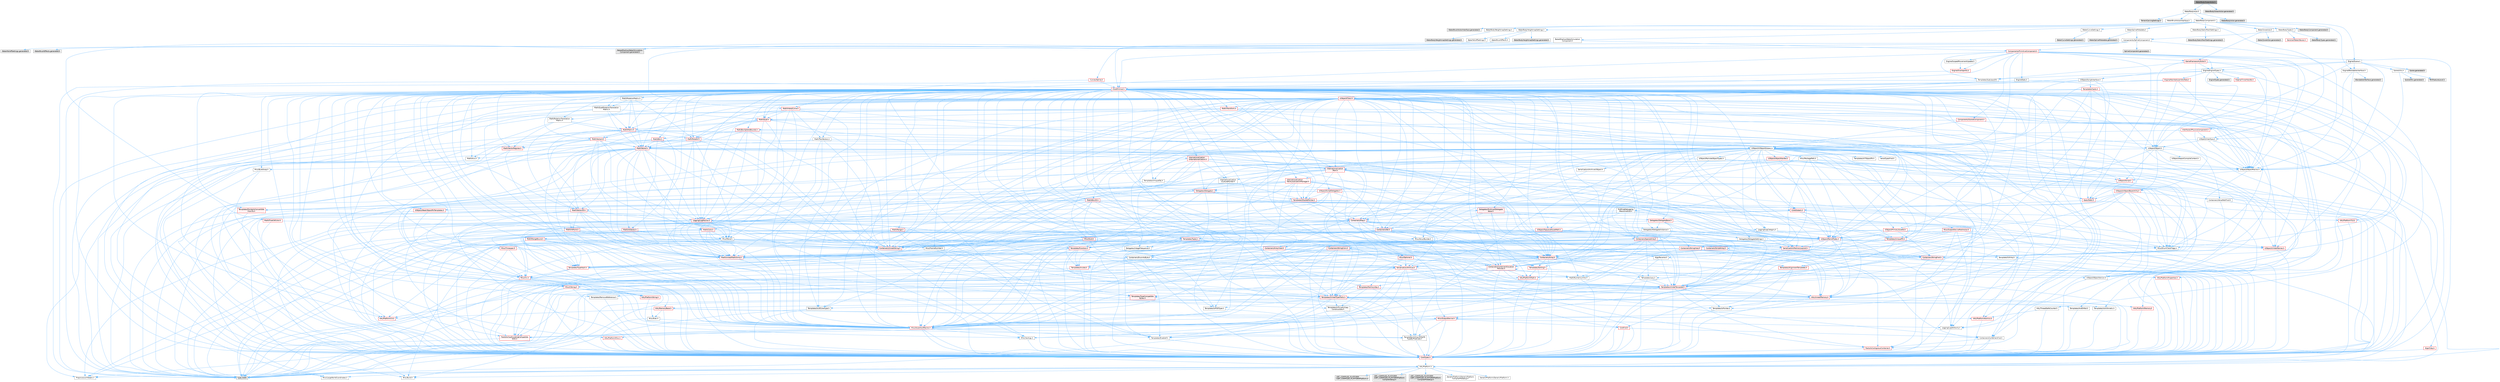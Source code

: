 digraph "WaterBodyOceanActor.h"
{
 // INTERACTIVE_SVG=YES
 // LATEX_PDF_SIZE
  bgcolor="transparent";
  edge [fontname=Helvetica,fontsize=10,labelfontname=Helvetica,labelfontsize=10];
  node [fontname=Helvetica,fontsize=10,shape=box,height=0.2,width=0.4];
  Node1 [id="Node000001",label="WaterBodyOceanActor.h",height=0.2,width=0.4,color="gray40", fillcolor="grey60", style="filled", fontcolor="black",tooltip=" "];
  Node1 -> Node2 [id="edge1_Node000001_Node000002",color="steelblue1",style="solid",tooltip=" "];
  Node2 [id="Node000002",label="WaterBodyActor.h",height=0.2,width=0.4,color="grey40", fillcolor="white", style="filled",URL="$da/d45/WaterBodyActor_8h.html",tooltip=" "];
  Node2 -> Node3 [id="edge2_Node000002_Node000003",color="steelblue1",style="solid",tooltip=" "];
  Node3 [id="Node000003",label="TerrainCarvingSettings.h",height=0.2,width=0.4,color="grey60", fillcolor="#E0E0E0", style="filled",tooltip=" "];
  Node2 -> Node4 [id="edge3_Node000002_Node000004",color="steelblue1",style="solid",tooltip=" "];
  Node4 [id="Node000004",label="WaterBrushActorInterface.h",height=0.2,width=0.4,color="grey40", fillcolor="white", style="filled",URL="$dd/d8b/WaterBrushActorInterface_8h.html",tooltip=" "];
  Node4 -> Node5 [id="edge4_Node000004_Node000005",color="steelblue1",style="solid",tooltip=" "];
  Node5 [id="Node000005",label="UObject/Interface.h",height=0.2,width=0.4,color="grey40", fillcolor="white", style="filled",URL="$d7/d91/Interface_8h.html",tooltip=" "];
  Node5 -> Node6 [id="edge5_Node000005_Node000006",color="steelblue1",style="solid",tooltip=" "];
  Node6 [id="Node000006",label="HAL/Platform.h",height=0.2,width=0.4,color="grey40", fillcolor="white", style="filled",URL="$d9/dd0/Platform_8h.html",tooltip=" "];
  Node6 -> Node7 [id="edge6_Node000006_Node000007",color="steelblue1",style="solid",tooltip=" "];
  Node7 [id="Node000007",label="Misc/Build.h",height=0.2,width=0.4,color="grey40", fillcolor="white", style="filled",URL="$d3/dbb/Build_8h.html",tooltip=" "];
  Node6 -> Node8 [id="edge7_Node000006_Node000008",color="steelblue1",style="solid",tooltip=" "];
  Node8 [id="Node000008",label="Misc/LargeWorldCoordinates.h",height=0.2,width=0.4,color="grey40", fillcolor="white", style="filled",URL="$d2/dcb/LargeWorldCoordinates_8h.html",tooltip=" "];
  Node6 -> Node9 [id="edge8_Node000006_Node000009",color="steelblue1",style="solid",tooltip=" "];
  Node9 [id="Node000009",label="type_traits",height=0.2,width=0.4,color="grey60", fillcolor="#E0E0E0", style="filled",tooltip=" "];
  Node6 -> Node10 [id="edge9_Node000006_Node000010",color="steelblue1",style="solid",tooltip=" "];
  Node10 [id="Node000010",label="PreprocessorHelpers.h",height=0.2,width=0.4,color="grey40", fillcolor="white", style="filled",URL="$db/ddb/PreprocessorHelpers_8h.html",tooltip=" "];
  Node6 -> Node11 [id="edge10_Node000006_Node000011",color="steelblue1",style="solid",tooltip=" "];
  Node11 [id="Node000011",label="UBT_COMPILED_PLATFORM\l/UBT_COMPILED_PLATFORMPlatform\lCompilerPreSetup.h",height=0.2,width=0.4,color="grey60", fillcolor="#E0E0E0", style="filled",tooltip=" "];
  Node6 -> Node12 [id="edge11_Node000006_Node000012",color="steelblue1",style="solid",tooltip=" "];
  Node12 [id="Node000012",label="GenericPlatform/GenericPlatform\lCompilerPreSetup.h",height=0.2,width=0.4,color="grey40", fillcolor="white", style="filled",URL="$d9/dc8/GenericPlatformCompilerPreSetup_8h.html",tooltip=" "];
  Node6 -> Node13 [id="edge12_Node000006_Node000013",color="steelblue1",style="solid",tooltip=" "];
  Node13 [id="Node000013",label="GenericPlatform/GenericPlatform.h",height=0.2,width=0.4,color="grey40", fillcolor="white", style="filled",URL="$d6/d84/GenericPlatform_8h.html",tooltip=" "];
  Node6 -> Node14 [id="edge13_Node000006_Node000014",color="steelblue1",style="solid",tooltip=" "];
  Node14 [id="Node000014",label="UBT_COMPILED_PLATFORM\l/UBT_COMPILED_PLATFORMPlatform.h",height=0.2,width=0.4,color="grey60", fillcolor="#E0E0E0", style="filled",tooltip=" "];
  Node6 -> Node15 [id="edge14_Node000006_Node000015",color="steelblue1",style="solid",tooltip=" "];
  Node15 [id="Node000015",label="UBT_COMPILED_PLATFORM\l/UBT_COMPILED_PLATFORMPlatform\lCompilerSetup.h",height=0.2,width=0.4,color="grey60", fillcolor="#E0E0E0", style="filled",tooltip=" "];
  Node5 -> Node16 [id="edge15_Node000005_Node000016",color="steelblue1",style="solid",tooltip=" "];
  Node16 [id="Node000016",label="UObject/Object.h",height=0.2,width=0.4,color="grey40", fillcolor="white", style="filled",URL="$db/dbf/Object_8h.html",tooltip=" "];
  Node16 -> Node17 [id="edge16_Node000016_Node000017",color="steelblue1",style="solid",tooltip=" "];
  Node17 [id="Node000017",label="UObject/Script.h",height=0.2,width=0.4,color="red", fillcolor="#FFF0F0", style="filled",URL="$de/dc6/Script_8h.html",tooltip=" "];
  Node17 -> Node18 [id="edge17_Node000017_Node000018",color="steelblue1",style="solid",tooltip=" "];
  Node18 [id="Node000018",label="Delegates/Delegate.h",height=0.2,width=0.4,color="red", fillcolor="#FFF0F0", style="filled",URL="$d4/d80/Delegate_8h.html",tooltip=" "];
  Node18 -> Node19 [id="edge18_Node000018_Node000019",color="steelblue1",style="solid",tooltip=" "];
  Node19 [id="Node000019",label="CoreTypes.h",height=0.2,width=0.4,color="red", fillcolor="#FFF0F0", style="filled",URL="$dc/dec/CoreTypes_8h.html",tooltip=" "];
  Node19 -> Node6 [id="edge19_Node000019_Node000006",color="steelblue1",style="solid",tooltip=" "];
  Node18 -> Node23 [id="edge20_Node000018_Node000023",color="steelblue1",style="solid",tooltip=" "];
  Node23 [id="Node000023",label="Misc/AssertionMacros.h",height=0.2,width=0.4,color="red", fillcolor="#FFF0F0", style="filled",URL="$d0/dfa/AssertionMacros_8h.html",tooltip=" "];
  Node23 -> Node19 [id="edge21_Node000023_Node000019",color="steelblue1",style="solid",tooltip=" "];
  Node23 -> Node6 [id="edge22_Node000023_Node000006",color="steelblue1",style="solid",tooltip=" "];
  Node23 -> Node24 [id="edge23_Node000023_Node000024",color="steelblue1",style="solid",tooltip=" "];
  Node24 [id="Node000024",label="HAL/PlatformMisc.h",height=0.2,width=0.4,color="red", fillcolor="#FFF0F0", style="filled",URL="$d0/df5/PlatformMisc_8h.html",tooltip=" "];
  Node24 -> Node19 [id="edge24_Node000024_Node000019",color="steelblue1",style="solid",tooltip=" "];
  Node23 -> Node10 [id="edge25_Node000023_Node000010",color="steelblue1",style="solid",tooltip=" "];
  Node23 -> Node60 [id="edge26_Node000023_Node000060",color="steelblue1",style="solid",tooltip=" "];
  Node60 [id="Node000060",label="Templates/EnableIf.h",height=0.2,width=0.4,color="grey40", fillcolor="white", style="filled",URL="$d7/d60/EnableIf_8h.html",tooltip=" "];
  Node60 -> Node19 [id="edge27_Node000060_Node000019",color="steelblue1",style="solid",tooltip=" "];
  Node23 -> Node61 [id="edge28_Node000023_Node000061",color="steelblue1",style="solid",tooltip=" "];
  Node61 [id="Node000061",label="Templates/IsArrayOrRefOf\lTypeByPredicate.h",height=0.2,width=0.4,color="grey40", fillcolor="white", style="filled",URL="$d6/da1/IsArrayOrRefOfTypeByPredicate_8h.html",tooltip=" "];
  Node61 -> Node19 [id="edge29_Node000061_Node000019",color="steelblue1",style="solid",tooltip=" "];
  Node23 -> Node64 [id="edge30_Node000023_Node000064",color="steelblue1",style="solid",tooltip=" "];
  Node64 [id="Node000064",label="Traits/IsCharEncodingCompatible\lWith.h",height=0.2,width=0.4,color="red", fillcolor="#FFF0F0", style="filled",URL="$df/dd1/IsCharEncodingCompatibleWith_8h.html",tooltip=" "];
  Node64 -> Node9 [id="edge31_Node000064_Node000009",color="steelblue1",style="solid",tooltip=" "];
  Node23 -> Node66 [id="edge32_Node000023_Node000066",color="steelblue1",style="solid",tooltip=" "];
  Node66 [id="Node000066",label="Misc/VarArgs.h",height=0.2,width=0.4,color="grey40", fillcolor="white", style="filled",URL="$d5/d6f/VarArgs_8h.html",tooltip=" "];
  Node66 -> Node19 [id="edge33_Node000066_Node000019",color="steelblue1",style="solid",tooltip=" "];
  Node18 -> Node74 [id="edge34_Node000018_Node000074",color="steelblue1",style="solid",tooltip=" "];
  Node74 [id="Node000074",label="UObject/NameTypes.h",height=0.2,width=0.4,color="red", fillcolor="#FFF0F0", style="filled",URL="$d6/d35/NameTypes_8h.html",tooltip=" "];
  Node74 -> Node19 [id="edge35_Node000074_Node000019",color="steelblue1",style="solid",tooltip=" "];
  Node74 -> Node23 [id="edge36_Node000074_Node000023",color="steelblue1",style="solid",tooltip=" "];
  Node74 -> Node75 [id="edge37_Node000074_Node000075",color="steelblue1",style="solid",tooltip=" "];
  Node75 [id="Node000075",label="HAL/UnrealMemory.h",height=0.2,width=0.4,color="red", fillcolor="#FFF0F0", style="filled",URL="$d9/d96/UnrealMemory_8h.html",tooltip=" "];
  Node75 -> Node19 [id="edge38_Node000075_Node000019",color="steelblue1",style="solid",tooltip=" "];
  Node75 -> Node79 [id="edge39_Node000075_Node000079",color="steelblue1",style="solid",tooltip=" "];
  Node79 [id="Node000079",label="HAL/MemoryBase.h",height=0.2,width=0.4,color="red", fillcolor="#FFF0F0", style="filled",URL="$d6/d9f/MemoryBase_8h.html",tooltip=" "];
  Node79 -> Node19 [id="edge40_Node000079_Node000019",color="steelblue1",style="solid",tooltip=" "];
  Node79 -> Node53 [id="edge41_Node000079_Node000053",color="steelblue1",style="solid",tooltip=" "];
  Node53 [id="Node000053",label="HAL/PlatformAtomics.h",height=0.2,width=0.4,color="red", fillcolor="#FFF0F0", style="filled",URL="$d3/d36/PlatformAtomics_8h.html",tooltip=" "];
  Node53 -> Node19 [id="edge42_Node000053_Node000019",color="steelblue1",style="solid",tooltip=" "];
  Node79 -> Node36 [id="edge43_Node000079_Node000036",color="steelblue1",style="solid",tooltip=" "];
  Node36 [id="Node000036",label="HAL/PlatformCrt.h",height=0.2,width=0.4,color="red", fillcolor="#FFF0F0", style="filled",URL="$d8/d75/PlatformCrt_8h.html",tooltip=" "];
  Node79 -> Node80 [id="edge44_Node000079_Node000080",color="steelblue1",style="solid",tooltip=" "];
  Node80 [id="Node000080",label="Misc/Exec.h",height=0.2,width=0.4,color="grey40", fillcolor="white", style="filled",URL="$de/ddb/Exec_8h.html",tooltip=" "];
  Node80 -> Node19 [id="edge45_Node000080_Node000019",color="steelblue1",style="solid",tooltip=" "];
  Node80 -> Node23 [id="edge46_Node000080_Node000023",color="steelblue1",style="solid",tooltip=" "];
  Node79 -> Node81 [id="edge47_Node000079_Node000081",color="steelblue1",style="solid",tooltip=" "];
  Node81 [id="Node000081",label="Misc/OutputDevice.h",height=0.2,width=0.4,color="red", fillcolor="#FFF0F0", style="filled",URL="$d7/d32/OutputDevice_8h.html",tooltip=" "];
  Node81 -> Node31 [id="edge48_Node000081_Node000031",color="steelblue1",style="solid",tooltip=" "];
  Node31 [id="Node000031",label="CoreFwd.h",height=0.2,width=0.4,color="red", fillcolor="#FFF0F0", style="filled",URL="$d1/d1e/CoreFwd_8h.html",tooltip=" "];
  Node31 -> Node19 [id="edge49_Node000031_Node000019",color="steelblue1",style="solid",tooltip=" "];
  Node31 -> Node32 [id="edge50_Node000031_Node000032",color="steelblue1",style="solid",tooltip=" "];
  Node32 [id="Node000032",label="Containers/ContainersFwd.h",height=0.2,width=0.4,color="grey40", fillcolor="white", style="filled",URL="$d4/d0a/ContainersFwd_8h.html",tooltip=" "];
  Node32 -> Node6 [id="edge51_Node000032_Node000006",color="steelblue1",style="solid",tooltip=" "];
  Node32 -> Node19 [id="edge52_Node000032_Node000019",color="steelblue1",style="solid",tooltip=" "];
  Node32 -> Node29 [id="edge53_Node000032_Node000029",color="steelblue1",style="solid",tooltip=" "];
  Node29 [id="Node000029",label="Traits/IsContiguousContainer.h",height=0.2,width=0.4,color="red", fillcolor="#FFF0F0", style="filled",URL="$d5/d3c/IsContiguousContainer_8h.html",tooltip=" "];
  Node29 -> Node19 [id="edge54_Node000029_Node000019",color="steelblue1",style="solid",tooltip=" "];
  Node81 -> Node19 [id="edge55_Node000081_Node000019",color="steelblue1",style="solid",tooltip=" "];
  Node81 -> Node82 [id="edge56_Node000081_Node000082",color="steelblue1",style="solid",tooltip=" "];
  Node82 [id="Node000082",label="Logging/LogVerbosity.h",height=0.2,width=0.4,color="grey40", fillcolor="white", style="filled",URL="$d2/d8f/LogVerbosity_8h.html",tooltip=" "];
  Node82 -> Node19 [id="edge57_Node000082_Node000019",color="steelblue1",style="solid",tooltip=" "];
  Node81 -> Node66 [id="edge58_Node000081_Node000066",color="steelblue1",style="solid",tooltip=" "];
  Node81 -> Node61 [id="edge59_Node000081_Node000061",color="steelblue1",style="solid",tooltip=" "];
  Node81 -> Node64 [id="edge60_Node000081_Node000064",color="steelblue1",style="solid",tooltip=" "];
  Node75 -> Node92 [id="edge61_Node000075_Node000092",color="steelblue1",style="solid",tooltip=" "];
  Node92 [id="Node000092",label="HAL/PlatformMemory.h",height=0.2,width=0.4,color="red", fillcolor="#FFF0F0", style="filled",URL="$de/d68/PlatformMemory_8h.html",tooltip=" "];
  Node92 -> Node19 [id="edge62_Node000092_Node000019",color="steelblue1",style="solid",tooltip=" "];
  Node75 -> Node95 [id="edge63_Node000075_Node000095",color="steelblue1",style="solid",tooltip=" "];
  Node95 [id="Node000095",label="Templates/IsPointer.h",height=0.2,width=0.4,color="grey40", fillcolor="white", style="filled",URL="$d7/d05/IsPointer_8h.html",tooltip=" "];
  Node95 -> Node19 [id="edge64_Node000095_Node000019",color="steelblue1",style="solid",tooltip=" "];
  Node74 -> Node96 [id="edge65_Node000074_Node000096",color="steelblue1",style="solid",tooltip=" "];
  Node96 [id="Node000096",label="Templates/UnrealTypeTraits.h",height=0.2,width=0.4,color="red", fillcolor="#FFF0F0", style="filled",URL="$d2/d2d/UnrealTypeTraits_8h.html",tooltip=" "];
  Node96 -> Node19 [id="edge66_Node000096_Node000019",color="steelblue1",style="solid",tooltip=" "];
  Node96 -> Node95 [id="edge67_Node000096_Node000095",color="steelblue1",style="solid",tooltip=" "];
  Node96 -> Node23 [id="edge68_Node000096_Node000023",color="steelblue1",style="solid",tooltip=" "];
  Node96 -> Node88 [id="edge69_Node000096_Node000088",color="steelblue1",style="solid",tooltip=" "];
  Node88 [id="Node000088",label="Templates/AndOrNot.h",height=0.2,width=0.4,color="grey40", fillcolor="white", style="filled",URL="$db/d0a/AndOrNot_8h.html",tooltip=" "];
  Node88 -> Node19 [id="edge70_Node000088_Node000019",color="steelblue1",style="solid",tooltip=" "];
  Node96 -> Node60 [id="edge71_Node000096_Node000060",color="steelblue1",style="solid",tooltip=" "];
  Node96 -> Node97 [id="edge72_Node000096_Node000097",color="steelblue1",style="solid",tooltip=" "];
  Node97 [id="Node000097",label="Templates/IsArithmetic.h",height=0.2,width=0.4,color="grey40", fillcolor="white", style="filled",URL="$d2/d5d/IsArithmetic_8h.html",tooltip=" "];
  Node97 -> Node19 [id="edge73_Node000097_Node000019",color="steelblue1",style="solid",tooltip=" "];
  Node96 -> Node99 [id="edge74_Node000096_Node000099",color="steelblue1",style="solid",tooltip=" "];
  Node99 [id="Node000099",label="Templates/IsPODType.h",height=0.2,width=0.4,color="grey40", fillcolor="white", style="filled",URL="$d7/db1/IsPODType_8h.html",tooltip=" "];
  Node99 -> Node19 [id="edge75_Node000099_Node000019",color="steelblue1",style="solid",tooltip=" "];
  Node96 -> Node100 [id="edge76_Node000096_Node000100",color="steelblue1",style="solid",tooltip=" "];
  Node100 [id="Node000100",label="Templates/IsUECoreType.h",height=0.2,width=0.4,color="grey40", fillcolor="white", style="filled",URL="$d1/db8/IsUECoreType_8h.html",tooltip=" "];
  Node100 -> Node19 [id="edge77_Node000100_Node000019",color="steelblue1",style="solid",tooltip=" "];
  Node100 -> Node9 [id="edge78_Node000100_Node000009",color="steelblue1",style="solid",tooltip=" "];
  Node96 -> Node89 [id="edge79_Node000096_Node000089",color="steelblue1",style="solid",tooltip=" "];
  Node89 [id="Node000089",label="Templates/IsTriviallyCopy\lConstructible.h",height=0.2,width=0.4,color="grey40", fillcolor="white", style="filled",URL="$d3/d78/IsTriviallyCopyConstructible_8h.html",tooltip=" "];
  Node89 -> Node19 [id="edge80_Node000089_Node000019",color="steelblue1",style="solid",tooltip=" "];
  Node89 -> Node9 [id="edge81_Node000089_Node000009",color="steelblue1",style="solid",tooltip=" "];
  Node74 -> Node101 [id="edge82_Node000074_Node000101",color="steelblue1",style="solid",tooltip=" "];
  Node101 [id="Node000101",label="Templates/UnrealTemplate.h",height=0.2,width=0.4,color="red", fillcolor="#FFF0F0", style="filled",URL="$d4/d24/UnrealTemplate_8h.html",tooltip=" "];
  Node101 -> Node19 [id="edge83_Node000101_Node000019",color="steelblue1",style="solid",tooltip=" "];
  Node101 -> Node95 [id="edge84_Node000101_Node000095",color="steelblue1",style="solid",tooltip=" "];
  Node101 -> Node75 [id="edge85_Node000101_Node000075",color="steelblue1",style="solid",tooltip=" "];
  Node101 -> Node96 [id="edge86_Node000101_Node000096",color="steelblue1",style="solid",tooltip=" "];
  Node101 -> Node104 [id="edge87_Node000101_Node000104",color="steelblue1",style="solid",tooltip=" "];
  Node104 [id="Node000104",label="Templates/RemoveReference.h",height=0.2,width=0.4,color="grey40", fillcolor="white", style="filled",URL="$da/dbe/RemoveReference_8h.html",tooltip=" "];
  Node104 -> Node19 [id="edge88_Node000104_Node000019",color="steelblue1",style="solid",tooltip=" "];
  Node101 -> Node105 [id="edge89_Node000101_Node000105",color="steelblue1",style="solid",tooltip=" "];
  Node105 [id="Node000105",label="Templates/TypeCompatible\lBytes.h",height=0.2,width=0.4,color="red", fillcolor="#FFF0F0", style="filled",URL="$df/d0a/TypeCompatibleBytes_8h.html",tooltip=" "];
  Node105 -> Node19 [id="edge90_Node000105_Node000019",color="steelblue1",style="solid",tooltip=" "];
  Node105 -> Node9 [id="edge91_Node000105_Node000009",color="steelblue1",style="solid",tooltip=" "];
  Node101 -> Node29 [id="edge92_Node000101_Node000029",color="steelblue1",style="solid",tooltip=" "];
  Node101 -> Node9 [id="edge93_Node000101_Node000009",color="steelblue1",style="solid",tooltip=" "];
  Node74 -> Node107 [id="edge94_Node000074_Node000107",color="steelblue1",style="solid",tooltip=" "];
  Node107 [id="Node000107",label="Containers/UnrealString.h",height=0.2,width=0.4,color="red", fillcolor="#FFF0F0", style="filled",URL="$d5/dba/UnrealString_8h.html",tooltip=" "];
  Node74 -> Node114 [id="edge95_Node000074_Node000114",color="steelblue1",style="solid",tooltip=" "];
  Node114 [id="Node000114",label="Containers/StringConv.h",height=0.2,width=0.4,color="red", fillcolor="#FFF0F0", style="filled",URL="$d3/ddf/StringConv_8h.html",tooltip=" "];
  Node114 -> Node19 [id="edge96_Node000114_Node000019",color="steelblue1",style="solid",tooltip=" "];
  Node114 -> Node23 [id="edge97_Node000114_Node000023",color="steelblue1",style="solid",tooltip=" "];
  Node114 -> Node115 [id="edge98_Node000114_Node000115",color="steelblue1",style="solid",tooltip=" "];
  Node115 [id="Node000115",label="Containers/ContainerAllocation\lPolicies.h",height=0.2,width=0.4,color="red", fillcolor="#FFF0F0", style="filled",URL="$d7/dff/ContainerAllocationPolicies_8h.html",tooltip=" "];
  Node115 -> Node19 [id="edge99_Node000115_Node000019",color="steelblue1",style="solid",tooltip=" "];
  Node115 -> Node115 [id="edge100_Node000115_Node000115",color="steelblue1",style="solid",tooltip=" "];
  Node115 -> Node117 [id="edge101_Node000115_Node000117",color="steelblue1",style="solid",tooltip=" "];
  Node117 [id="Node000117",label="HAL/PlatformMath.h",height=0.2,width=0.4,color="red", fillcolor="#FFF0F0", style="filled",URL="$dc/d53/PlatformMath_8h.html",tooltip=" "];
  Node117 -> Node19 [id="edge102_Node000117_Node000019",color="steelblue1",style="solid",tooltip=" "];
  Node115 -> Node75 [id="edge103_Node000115_Node000075",color="steelblue1",style="solid",tooltip=" "];
  Node115 -> Node46 [id="edge104_Node000115_Node000046",color="steelblue1",style="solid",tooltip=" "];
  Node46 [id="Node000046",label="Math/NumericLimits.h",height=0.2,width=0.4,color="grey40", fillcolor="white", style="filled",URL="$df/d1b/NumericLimits_8h.html",tooltip=" "];
  Node46 -> Node19 [id="edge105_Node000046_Node000019",color="steelblue1",style="solid",tooltip=" "];
  Node115 -> Node23 [id="edge106_Node000115_Node000023",color="steelblue1",style="solid",tooltip=" "];
  Node115 -> Node126 [id="edge107_Node000115_Node000126",color="steelblue1",style="solid",tooltip=" "];
  Node126 [id="Node000126",label="Templates/MemoryOps.h",height=0.2,width=0.4,color="red", fillcolor="#FFF0F0", style="filled",URL="$db/dea/MemoryOps_8h.html",tooltip=" "];
  Node126 -> Node19 [id="edge108_Node000126_Node000019",color="steelblue1",style="solid",tooltip=" "];
  Node126 -> Node75 [id="edge109_Node000126_Node000075",color="steelblue1",style="solid",tooltip=" "];
  Node126 -> Node89 [id="edge110_Node000126_Node000089",color="steelblue1",style="solid",tooltip=" "];
  Node126 -> Node96 [id="edge111_Node000126_Node000096",color="steelblue1",style="solid",tooltip=" "];
  Node126 -> Node9 [id="edge112_Node000126_Node000009",color="steelblue1",style="solid",tooltip=" "];
  Node115 -> Node105 [id="edge113_Node000115_Node000105",color="steelblue1",style="solid",tooltip=" "];
  Node115 -> Node9 [id="edge114_Node000115_Node000009",color="steelblue1",style="solid",tooltip=" "];
  Node114 -> Node127 [id="edge115_Node000114_Node000127",color="steelblue1",style="solid",tooltip=" "];
  Node127 [id="Node000127",label="Containers/Array.h",height=0.2,width=0.4,color="red", fillcolor="#FFF0F0", style="filled",URL="$df/dd0/Array_8h.html",tooltip=" "];
  Node127 -> Node19 [id="edge116_Node000127_Node000019",color="steelblue1",style="solid",tooltip=" "];
  Node127 -> Node23 [id="edge117_Node000127_Node000023",color="steelblue1",style="solid",tooltip=" "];
  Node127 -> Node75 [id="edge118_Node000127_Node000075",color="steelblue1",style="solid",tooltip=" "];
  Node127 -> Node96 [id="edge119_Node000127_Node000096",color="steelblue1",style="solid",tooltip=" "];
  Node127 -> Node101 [id="edge120_Node000127_Node000101",color="steelblue1",style="solid",tooltip=" "];
  Node127 -> Node115 [id="edge121_Node000127_Node000115",color="steelblue1",style="solid",tooltip=" "];
  Node127 -> Node134 [id="edge122_Node000127_Node000134",color="steelblue1",style="solid",tooltip=" "];
  Node134 [id="Node000134",label="Serialization/Archive.h",height=0.2,width=0.4,color="red", fillcolor="#FFF0F0", style="filled",URL="$d7/d3b/Archive_8h.html",tooltip=" "];
  Node134 -> Node31 [id="edge123_Node000134_Node000031",color="steelblue1",style="solid",tooltip=" "];
  Node134 -> Node19 [id="edge124_Node000134_Node000019",color="steelblue1",style="solid",tooltip=" "];
  Node134 -> Node135 [id="edge125_Node000134_Node000135",color="steelblue1",style="solid",tooltip=" "];
  Node135 [id="Node000135",label="HAL/PlatformProperties.h",height=0.2,width=0.4,color="red", fillcolor="#FFF0F0", style="filled",URL="$d9/db0/PlatformProperties_8h.html",tooltip=" "];
  Node135 -> Node19 [id="edge126_Node000135_Node000019",color="steelblue1",style="solid",tooltip=" "];
  Node134 -> Node23 [id="edge127_Node000134_Node000023",color="steelblue1",style="solid",tooltip=" "];
  Node134 -> Node7 [id="edge128_Node000134_Node000007",color="steelblue1",style="solid",tooltip=" "];
  Node134 -> Node66 [id="edge129_Node000134_Node000066",color="steelblue1",style="solid",tooltip=" "];
  Node134 -> Node60 [id="edge130_Node000134_Node000060",color="steelblue1",style="solid",tooltip=" "];
  Node134 -> Node61 [id="edge131_Node000134_Node000061",color="steelblue1",style="solid",tooltip=" "];
  Node134 -> Node101 [id="edge132_Node000134_Node000101",color="steelblue1",style="solid",tooltip=" "];
  Node134 -> Node64 [id="edge133_Node000134_Node000064",color="steelblue1",style="solid",tooltip=" "];
  Node134 -> Node143 [id="edge134_Node000134_Node000143",color="steelblue1",style="solid",tooltip=" "];
  Node143 [id="Node000143",label="UObject/ObjectVersion.h",height=0.2,width=0.4,color="grey40", fillcolor="white", style="filled",URL="$da/d63/ObjectVersion_8h.html",tooltip=" "];
  Node143 -> Node19 [id="edge135_Node000143_Node000019",color="steelblue1",style="solid",tooltip=" "];
  Node127 -> Node160 [id="edge136_Node000127_Node000160",color="steelblue1",style="solid",tooltip=" "];
  Node160 [id="Node000160",label="Templates/Invoke.h",height=0.2,width=0.4,color="red", fillcolor="#FFF0F0", style="filled",URL="$d7/deb/Invoke_8h.html",tooltip=" "];
  Node160 -> Node19 [id="edge137_Node000160_Node000019",color="steelblue1",style="solid",tooltip=" "];
  Node160 -> Node101 [id="edge138_Node000160_Node000101",color="steelblue1",style="solid",tooltip=" "];
  Node160 -> Node9 [id="edge139_Node000160_Node000009",color="steelblue1",style="solid",tooltip=" "];
  Node127 -> Node165 [id="edge140_Node000127_Node000165",color="steelblue1",style="solid",tooltip=" "];
  Node165 [id="Node000165",label="Templates/Less.h",height=0.2,width=0.4,color="grey40", fillcolor="white", style="filled",URL="$de/dc8/Less_8h.html",tooltip=" "];
  Node165 -> Node19 [id="edge141_Node000165_Node000019",color="steelblue1",style="solid",tooltip=" "];
  Node165 -> Node101 [id="edge142_Node000165_Node000101",color="steelblue1",style="solid",tooltip=" "];
  Node127 -> Node173 [id="edge143_Node000127_Node000173",color="steelblue1",style="solid",tooltip=" "];
  Node173 [id="Node000173",label="Templates/Sorting.h",height=0.2,width=0.4,color="red", fillcolor="#FFF0F0", style="filled",URL="$d3/d9e/Sorting_8h.html",tooltip=" "];
  Node173 -> Node19 [id="edge144_Node000173_Node000019",color="steelblue1",style="solid",tooltip=" "];
  Node173 -> Node117 [id="edge145_Node000173_Node000117",color="steelblue1",style="solid",tooltip=" "];
  Node173 -> Node165 [id="edge146_Node000173_Node000165",color="steelblue1",style="solid",tooltip=" "];
  Node127 -> Node177 [id="edge147_Node000127_Node000177",color="steelblue1",style="solid",tooltip=" "];
  Node177 [id="Node000177",label="Templates/AlignmentTemplates.h",height=0.2,width=0.4,color="red", fillcolor="#FFF0F0", style="filled",URL="$dd/d32/AlignmentTemplates_8h.html",tooltip=" "];
  Node177 -> Node19 [id="edge148_Node000177_Node000019",color="steelblue1",style="solid",tooltip=" "];
  Node177 -> Node95 [id="edge149_Node000177_Node000095",color="steelblue1",style="solid",tooltip=" "];
  Node127 -> Node9 [id="edge150_Node000127_Node000009",color="steelblue1",style="solid",tooltip=" "];
  Node114 -> Node151 [id="edge151_Node000114_Node000151",color="steelblue1",style="solid",tooltip=" "];
  Node151 [id="Node000151",label="Misc/CString.h",height=0.2,width=0.4,color="red", fillcolor="#FFF0F0", style="filled",URL="$d2/d49/CString_8h.html",tooltip=" "];
  Node151 -> Node19 [id="edge152_Node000151_Node000019",color="steelblue1",style="solid",tooltip=" "];
  Node151 -> Node36 [id="edge153_Node000151_Node000036",color="steelblue1",style="solid",tooltip=" "];
  Node151 -> Node77 [id="edge154_Node000151_Node000077",color="steelblue1",style="solid",tooltip=" "];
  Node77 [id="Node000077",label="HAL/PlatformString.h",height=0.2,width=0.4,color="red", fillcolor="#FFF0F0", style="filled",URL="$db/db5/PlatformString_8h.html",tooltip=" "];
  Node77 -> Node19 [id="edge155_Node000077_Node000019",color="steelblue1",style="solid",tooltip=" "];
  Node151 -> Node23 [id="edge156_Node000151_Node000023",color="steelblue1",style="solid",tooltip=" "];
  Node151 -> Node66 [id="edge157_Node000151_Node000066",color="steelblue1",style="solid",tooltip=" "];
  Node151 -> Node61 [id="edge158_Node000151_Node000061",color="steelblue1",style="solid",tooltip=" "];
  Node151 -> Node64 [id="edge159_Node000151_Node000064",color="steelblue1",style="solid",tooltip=" "];
  Node114 -> Node178 [id="edge160_Node000114_Node000178",color="steelblue1",style="solid",tooltip=" "];
  Node178 [id="Node000178",label="Templates/IsArray.h",height=0.2,width=0.4,color="grey40", fillcolor="white", style="filled",URL="$d8/d8d/IsArray_8h.html",tooltip=" "];
  Node178 -> Node19 [id="edge161_Node000178_Node000019",color="steelblue1",style="solid",tooltip=" "];
  Node114 -> Node101 [id="edge162_Node000114_Node000101",color="steelblue1",style="solid",tooltip=" "];
  Node114 -> Node96 [id="edge163_Node000114_Node000096",color="steelblue1",style="solid",tooltip=" "];
  Node114 -> Node64 [id="edge164_Node000114_Node000064",color="steelblue1",style="solid",tooltip=" "];
  Node114 -> Node29 [id="edge165_Node000114_Node000029",color="steelblue1",style="solid",tooltip=" "];
  Node114 -> Node9 [id="edge166_Node000114_Node000009",color="steelblue1",style="solid",tooltip=" "];
  Node74 -> Node26 [id="edge167_Node000074_Node000026",color="steelblue1",style="solid",tooltip=" "];
  Node26 [id="Node000026",label="Containers/StringFwd.h",height=0.2,width=0.4,color="red", fillcolor="#FFF0F0", style="filled",URL="$df/d37/StringFwd_8h.html",tooltip=" "];
  Node26 -> Node19 [id="edge168_Node000026_Node000019",color="steelblue1",style="solid",tooltip=" "];
  Node26 -> Node29 [id="edge169_Node000026_Node000029",color="steelblue1",style="solid",tooltip=" "];
  Node74 -> Node179 [id="edge170_Node000074_Node000179",color="steelblue1",style="solid",tooltip=" "];
  Node179 [id="Node000179",label="UObject/UnrealNames.h",height=0.2,width=0.4,color="red", fillcolor="#FFF0F0", style="filled",URL="$d8/db1/UnrealNames_8h.html",tooltip=" "];
  Node179 -> Node19 [id="edge171_Node000179_Node000019",color="steelblue1",style="solid",tooltip=" "];
  Node74 -> Node145 [id="edge172_Node000074_Node000145",color="steelblue1",style="solid",tooltip=" "];
  Node145 [id="Node000145",label="Serialization/MemoryLayout.h",height=0.2,width=0.4,color="red", fillcolor="#FFF0F0", style="filled",URL="$d7/d66/MemoryLayout_8h.html",tooltip=" "];
  Node145 -> Node148 [id="edge173_Node000145_Node000148",color="steelblue1",style="solid",tooltip=" "];
  Node148 [id="Node000148",label="Containers/EnumAsByte.h",height=0.2,width=0.4,color="grey40", fillcolor="white", style="filled",URL="$d6/d9a/EnumAsByte_8h.html",tooltip=" "];
  Node148 -> Node19 [id="edge174_Node000148_Node000019",color="steelblue1",style="solid",tooltip=" "];
  Node148 -> Node99 [id="edge175_Node000148_Node000099",color="steelblue1",style="solid",tooltip=" "];
  Node148 -> Node149 [id="edge176_Node000148_Node000149",color="steelblue1",style="solid",tooltip=" "];
  Node149 [id="Node000149",label="Templates/TypeHash.h",height=0.2,width=0.4,color="red", fillcolor="#FFF0F0", style="filled",URL="$d1/d62/TypeHash_8h.html",tooltip=" "];
  Node149 -> Node19 [id="edge177_Node000149_Node000019",color="steelblue1",style="solid",tooltip=" "];
  Node149 -> Node150 [id="edge178_Node000149_Node000150",color="steelblue1",style="solid",tooltip=" "];
  Node150 [id="Node000150",label="Misc/Crc.h",height=0.2,width=0.4,color="red", fillcolor="#FFF0F0", style="filled",URL="$d4/dd2/Crc_8h.html",tooltip=" "];
  Node150 -> Node19 [id="edge179_Node000150_Node000019",color="steelblue1",style="solid",tooltip=" "];
  Node150 -> Node77 [id="edge180_Node000150_Node000077",color="steelblue1",style="solid",tooltip=" "];
  Node150 -> Node23 [id="edge181_Node000150_Node000023",color="steelblue1",style="solid",tooltip=" "];
  Node150 -> Node151 [id="edge182_Node000150_Node000151",color="steelblue1",style="solid",tooltip=" "];
  Node150 -> Node96 [id="edge183_Node000150_Node000096",color="steelblue1",style="solid",tooltip=" "];
  Node149 -> Node9 [id="edge184_Node000149_Node000009",color="steelblue1",style="solid",tooltip=" "];
  Node145 -> Node26 [id="edge185_Node000145_Node000026",color="steelblue1",style="solid",tooltip=" "];
  Node145 -> Node75 [id="edge186_Node000145_Node000075",color="steelblue1",style="solid",tooltip=" "];
  Node145 -> Node60 [id="edge187_Node000145_Node000060",color="steelblue1",style="solid",tooltip=" "];
  Node145 -> Node101 [id="edge188_Node000145_Node000101",color="steelblue1",style="solid",tooltip=" "];
  Node18 -> Node187 [id="edge189_Node000018_Node000187",color="steelblue1",style="solid",tooltip=" "];
  Node187 [id="Node000187",label="Templates/SharedPointer.h",height=0.2,width=0.4,color="red", fillcolor="#FFF0F0", style="filled",URL="$d2/d17/SharedPointer_8h.html",tooltip=" "];
  Node187 -> Node19 [id="edge190_Node000187_Node000019",color="steelblue1",style="solid",tooltip=" "];
  Node187 -> Node188 [id="edge191_Node000187_Node000188",color="steelblue1",style="solid",tooltip=" "];
  Node188 [id="Node000188",label="Templates/PointerIsConvertible\lFromTo.h",height=0.2,width=0.4,color="red", fillcolor="#FFF0F0", style="filled",URL="$d6/d65/PointerIsConvertibleFromTo_8h.html",tooltip=" "];
  Node188 -> Node19 [id="edge192_Node000188_Node000019",color="steelblue1",style="solid",tooltip=" "];
  Node188 -> Node9 [id="edge193_Node000188_Node000009",color="steelblue1",style="solid",tooltip=" "];
  Node187 -> Node23 [id="edge194_Node000187_Node000023",color="steelblue1",style="solid",tooltip=" "];
  Node187 -> Node75 [id="edge195_Node000187_Node000075",color="steelblue1",style="solid",tooltip=" "];
  Node187 -> Node127 [id="edge196_Node000187_Node000127",color="steelblue1",style="solid",tooltip=" "];
  Node187 -> Node189 [id="edge197_Node000187_Node000189",color="steelblue1",style="solid",tooltip=" "];
  Node189 [id="Node000189",label="Containers/Map.h",height=0.2,width=0.4,color="red", fillcolor="#FFF0F0", style="filled",URL="$df/d79/Map_8h.html",tooltip=" "];
  Node189 -> Node19 [id="edge198_Node000189_Node000019",color="steelblue1",style="solid",tooltip=" "];
  Node189 -> Node190 [id="edge199_Node000189_Node000190",color="steelblue1",style="solid",tooltip=" "];
  Node190 [id="Node000190",label="Algo/Reverse.h",height=0.2,width=0.4,color="grey40", fillcolor="white", style="filled",URL="$d5/d93/Reverse_8h.html",tooltip=" "];
  Node190 -> Node19 [id="edge200_Node000190_Node000019",color="steelblue1",style="solid",tooltip=" "];
  Node190 -> Node101 [id="edge201_Node000190_Node000101",color="steelblue1",style="solid",tooltip=" "];
  Node189 -> Node191 [id="edge202_Node000189_Node000191",color="steelblue1",style="solid",tooltip=" "];
  Node191 [id="Node000191",label="Containers/Set.h",height=0.2,width=0.4,color="red", fillcolor="#FFF0F0", style="filled",URL="$d4/d45/Set_8h.html",tooltip=" "];
  Node191 -> Node115 [id="edge203_Node000191_Node000115",color="steelblue1",style="solid",tooltip=" "];
  Node191 -> Node193 [id="edge204_Node000191_Node000193",color="steelblue1",style="solid",tooltip=" "];
  Node193 [id="Node000193",label="Containers/SparseArray.h",height=0.2,width=0.4,color="red", fillcolor="#FFF0F0", style="filled",URL="$d5/dbf/SparseArray_8h.html",tooltip=" "];
  Node193 -> Node19 [id="edge205_Node000193_Node000019",color="steelblue1",style="solid",tooltip=" "];
  Node193 -> Node23 [id="edge206_Node000193_Node000023",color="steelblue1",style="solid",tooltip=" "];
  Node193 -> Node75 [id="edge207_Node000193_Node000075",color="steelblue1",style="solid",tooltip=" "];
  Node193 -> Node96 [id="edge208_Node000193_Node000096",color="steelblue1",style="solid",tooltip=" "];
  Node193 -> Node101 [id="edge209_Node000193_Node000101",color="steelblue1",style="solid",tooltip=" "];
  Node193 -> Node115 [id="edge210_Node000193_Node000115",color="steelblue1",style="solid",tooltip=" "];
  Node193 -> Node165 [id="edge211_Node000193_Node000165",color="steelblue1",style="solid",tooltip=" "];
  Node193 -> Node127 [id="edge212_Node000193_Node000127",color="steelblue1",style="solid",tooltip=" "];
  Node193 -> Node176 [id="edge213_Node000193_Node000176",color="steelblue1",style="solid",tooltip=" "];
  Node176 [id="Node000176",label="Math/UnrealMathUtility.h",height=0.2,width=0.4,color="red", fillcolor="#FFF0F0", style="filled",URL="$db/db8/UnrealMathUtility_8h.html",tooltip=" "];
  Node176 -> Node19 [id="edge214_Node000176_Node000019",color="steelblue1",style="solid",tooltip=" "];
  Node176 -> Node23 [id="edge215_Node000176_Node000023",color="steelblue1",style="solid",tooltip=" "];
  Node176 -> Node117 [id="edge216_Node000176_Node000117",color="steelblue1",style="solid",tooltip=" "];
  Node193 -> Node194 [id="edge217_Node000193_Node000194",color="steelblue1",style="solid",tooltip=" "];
  Node194 [id="Node000194",label="Containers/ScriptArray.h",height=0.2,width=0.4,color="red", fillcolor="#FFF0F0", style="filled",URL="$dc/daf/ScriptArray_8h.html",tooltip=" "];
  Node194 -> Node19 [id="edge218_Node000194_Node000019",color="steelblue1",style="solid",tooltip=" "];
  Node194 -> Node23 [id="edge219_Node000194_Node000023",color="steelblue1",style="solid",tooltip=" "];
  Node194 -> Node75 [id="edge220_Node000194_Node000075",color="steelblue1",style="solid",tooltip=" "];
  Node194 -> Node115 [id="edge221_Node000194_Node000115",color="steelblue1",style="solid",tooltip=" "];
  Node194 -> Node127 [id="edge222_Node000194_Node000127",color="steelblue1",style="solid",tooltip=" "];
  Node193 -> Node107 [id="edge223_Node000193_Node000107",color="steelblue1",style="solid",tooltip=" "];
  Node191 -> Node32 [id="edge224_Node000191_Node000032",color="steelblue1",style="solid",tooltip=" "];
  Node191 -> Node176 [id="edge225_Node000191_Node000176",color="steelblue1",style="solid",tooltip=" "];
  Node191 -> Node23 [id="edge226_Node000191_Node000023",color="steelblue1",style="solid",tooltip=" "];
  Node191 -> Node211 [id="edge227_Node000191_Node000211",color="steelblue1",style="solid",tooltip=" "];
  Node211 [id="Node000211",label="Misc/StructBuilder.h",height=0.2,width=0.4,color="grey40", fillcolor="white", style="filled",URL="$d9/db3/StructBuilder_8h.html",tooltip=" "];
  Node211 -> Node19 [id="edge228_Node000211_Node000019",color="steelblue1",style="solid",tooltip=" "];
  Node211 -> Node176 [id="edge229_Node000211_Node000176",color="steelblue1",style="solid",tooltip=" "];
  Node211 -> Node177 [id="edge230_Node000211_Node000177",color="steelblue1",style="solid",tooltip=" "];
  Node191 -> Node212 [id="edge231_Node000191_Node000212",color="steelblue1",style="solid",tooltip=" "];
  Node212 [id="Node000212",label="Templates/Function.h",height=0.2,width=0.4,color="red", fillcolor="#FFF0F0", style="filled",URL="$df/df5/Function_8h.html",tooltip=" "];
  Node212 -> Node19 [id="edge232_Node000212_Node000019",color="steelblue1",style="solid",tooltip=" "];
  Node212 -> Node23 [id="edge233_Node000212_Node000023",color="steelblue1",style="solid",tooltip=" "];
  Node212 -> Node75 [id="edge234_Node000212_Node000075",color="steelblue1",style="solid",tooltip=" "];
  Node212 -> Node96 [id="edge235_Node000212_Node000096",color="steelblue1",style="solid",tooltip=" "];
  Node212 -> Node160 [id="edge236_Node000212_Node000160",color="steelblue1",style="solid",tooltip=" "];
  Node212 -> Node101 [id="edge237_Node000212_Node000101",color="steelblue1",style="solid",tooltip=" "];
  Node212 -> Node176 [id="edge238_Node000212_Node000176",color="steelblue1",style="solid",tooltip=" "];
  Node212 -> Node9 [id="edge239_Node000212_Node000009",color="steelblue1",style="solid",tooltip=" "];
  Node191 -> Node173 [id="edge240_Node000191_Node000173",color="steelblue1",style="solid",tooltip=" "];
  Node191 -> Node149 [id="edge241_Node000191_Node000149",color="steelblue1",style="solid",tooltip=" "];
  Node191 -> Node101 [id="edge242_Node000191_Node000101",color="steelblue1",style="solid",tooltip=" "];
  Node191 -> Node9 [id="edge243_Node000191_Node000009",color="steelblue1",style="solid",tooltip=" "];
  Node189 -> Node107 [id="edge244_Node000189_Node000107",color="steelblue1",style="solid",tooltip=" "];
  Node189 -> Node23 [id="edge245_Node000189_Node000023",color="steelblue1",style="solid",tooltip=" "];
  Node189 -> Node211 [id="edge246_Node000189_Node000211",color="steelblue1",style="solid",tooltip=" "];
  Node189 -> Node212 [id="edge247_Node000189_Node000212",color="steelblue1",style="solid",tooltip=" "];
  Node189 -> Node173 [id="edge248_Node000189_Node000173",color="steelblue1",style="solid",tooltip=" "];
  Node189 -> Node215 [id="edge249_Node000189_Node000215",color="steelblue1",style="solid",tooltip=" "];
  Node215 [id="Node000215",label="Templates/Tuple.h",height=0.2,width=0.4,color="red", fillcolor="#FFF0F0", style="filled",URL="$d2/d4f/Tuple_8h.html",tooltip=" "];
  Node215 -> Node19 [id="edge250_Node000215_Node000019",color="steelblue1",style="solid",tooltip=" "];
  Node215 -> Node101 [id="edge251_Node000215_Node000101",color="steelblue1",style="solid",tooltip=" "];
  Node215 -> Node216 [id="edge252_Node000215_Node000216",color="steelblue1",style="solid",tooltip=" "];
  Node216 [id="Node000216",label="Delegates/IntegerSequence.h",height=0.2,width=0.4,color="grey40", fillcolor="white", style="filled",URL="$d2/dcc/IntegerSequence_8h.html",tooltip=" "];
  Node216 -> Node19 [id="edge253_Node000216_Node000019",color="steelblue1",style="solid",tooltip=" "];
  Node215 -> Node160 [id="edge254_Node000215_Node000160",color="steelblue1",style="solid",tooltip=" "];
  Node215 -> Node145 [id="edge255_Node000215_Node000145",color="steelblue1",style="solid",tooltip=" "];
  Node215 -> Node149 [id="edge256_Node000215_Node000149",color="steelblue1",style="solid",tooltip=" "];
  Node215 -> Node9 [id="edge257_Node000215_Node000009",color="steelblue1",style="solid",tooltip=" "];
  Node189 -> Node101 [id="edge258_Node000189_Node000101",color="steelblue1",style="solid",tooltip=" "];
  Node189 -> Node96 [id="edge259_Node000189_Node000096",color="steelblue1",style="solid",tooltip=" "];
  Node189 -> Node9 [id="edge260_Node000189_Node000009",color="steelblue1",style="solid",tooltip=" "];
  Node187 -> Node218 [id="edge261_Node000187_Node000218",color="steelblue1",style="solid",tooltip=" "];
  Node218 [id="Node000218",label="CoreGlobals.h",height=0.2,width=0.4,color="red", fillcolor="#FFF0F0", style="filled",URL="$d5/d8c/CoreGlobals_8h.html",tooltip=" "];
  Node218 -> Node107 [id="edge262_Node000218_Node000107",color="steelblue1",style="solid",tooltip=" "];
  Node218 -> Node19 [id="edge263_Node000218_Node000019",color="steelblue1",style="solid",tooltip=" "];
  Node218 -> Node219 [id="edge264_Node000218_Node000219",color="steelblue1",style="solid",tooltip=" "];
  Node219 [id="Node000219",label="HAL/PlatformTLS.h",height=0.2,width=0.4,color="red", fillcolor="#FFF0F0", style="filled",URL="$d0/def/PlatformTLS_8h.html",tooltip=" "];
  Node219 -> Node19 [id="edge265_Node000219_Node000019",color="steelblue1",style="solid",tooltip=" "];
  Node218 -> Node222 [id="edge266_Node000218_Node000222",color="steelblue1",style="solid",tooltip=" "];
  Node222 [id="Node000222",label="Logging/LogMacros.h",height=0.2,width=0.4,color="red", fillcolor="#FFF0F0", style="filled",URL="$d0/d16/LogMacros_8h.html",tooltip=" "];
  Node222 -> Node107 [id="edge267_Node000222_Node000107",color="steelblue1",style="solid",tooltip=" "];
  Node222 -> Node19 [id="edge268_Node000222_Node000019",color="steelblue1",style="solid",tooltip=" "];
  Node222 -> Node10 [id="edge269_Node000222_Node000010",color="steelblue1",style="solid",tooltip=" "];
  Node222 -> Node223 [id="edge270_Node000222_Node000223",color="steelblue1",style="solid",tooltip=" "];
  Node223 [id="Node000223",label="Logging/LogCategory.h",height=0.2,width=0.4,color="grey40", fillcolor="white", style="filled",URL="$d9/d36/LogCategory_8h.html",tooltip=" "];
  Node223 -> Node19 [id="edge271_Node000223_Node000019",color="steelblue1",style="solid",tooltip=" "];
  Node223 -> Node82 [id="edge272_Node000223_Node000082",color="steelblue1",style="solid",tooltip=" "];
  Node223 -> Node74 [id="edge273_Node000223_Node000074",color="steelblue1",style="solid",tooltip=" "];
  Node222 -> Node82 [id="edge274_Node000222_Node000082",color="steelblue1",style="solid",tooltip=" "];
  Node222 -> Node23 [id="edge275_Node000222_Node000023",color="steelblue1",style="solid",tooltip=" "];
  Node222 -> Node7 [id="edge276_Node000222_Node000007",color="steelblue1",style="solid",tooltip=" "];
  Node222 -> Node66 [id="edge277_Node000222_Node000066",color="steelblue1",style="solid",tooltip=" "];
  Node222 -> Node60 [id="edge278_Node000222_Node000060",color="steelblue1",style="solid",tooltip=" "];
  Node222 -> Node61 [id="edge279_Node000222_Node000061",color="steelblue1",style="solid",tooltip=" "];
  Node222 -> Node64 [id="edge280_Node000222_Node000064",color="steelblue1",style="solid",tooltip=" "];
  Node222 -> Node9 [id="edge281_Node000222_Node000009",color="steelblue1",style="solid",tooltip=" "];
  Node218 -> Node7 [id="edge282_Node000218_Node000007",color="steelblue1",style="solid",tooltip=" "];
  Node218 -> Node48 [id="edge283_Node000218_Node000048",color="steelblue1",style="solid",tooltip=" "];
  Node48 [id="Node000048",label="Misc/EnumClassFlags.h",height=0.2,width=0.4,color="grey40", fillcolor="white", style="filled",URL="$d8/de7/EnumClassFlags_8h.html",tooltip=" "];
  Node218 -> Node81 [id="edge284_Node000218_Node000081",color="steelblue1",style="solid",tooltip=" "];
  Node218 -> Node74 [id="edge285_Node000218_Node000074",color="steelblue1",style="solid",tooltip=" "];
  Node18 -> Node230 [id="edge286_Node000018_Node000230",color="steelblue1",style="solid",tooltip=" "];
  Node230 [id="Node000230",label="UObject/WeakObjectPtrTemplates.h",height=0.2,width=0.4,color="red", fillcolor="#FFF0F0", style="filled",URL="$d8/d3b/WeakObjectPtrTemplates_8h.html",tooltip=" "];
  Node230 -> Node19 [id="edge287_Node000230_Node000019",color="steelblue1",style="solid",tooltip=" "];
  Node230 -> Node189 [id="edge288_Node000230_Node000189",color="steelblue1",style="solid",tooltip=" "];
  Node230 -> Node9 [id="edge289_Node000230_Node000009",color="steelblue1",style="solid",tooltip=" "];
  Node18 -> Node233 [id="edge290_Node000018_Node000233",color="steelblue1",style="solid",tooltip=" "];
  Node233 [id="Node000233",label="Delegates/MulticastDelegate\lBase.h",height=0.2,width=0.4,color="red", fillcolor="#FFF0F0", style="filled",URL="$db/d16/MulticastDelegateBase_8h.html",tooltip=" "];
  Node233 -> Node19 [id="edge291_Node000233_Node000019",color="steelblue1",style="solid",tooltip=" "];
  Node233 -> Node115 [id="edge292_Node000233_Node000115",color="steelblue1",style="solid",tooltip=" "];
  Node233 -> Node127 [id="edge293_Node000233_Node000127",color="steelblue1",style="solid",tooltip=" "];
  Node233 -> Node176 [id="edge294_Node000233_Node000176",color="steelblue1",style="solid",tooltip=" "];
  Node233 -> Node234 [id="edge295_Node000233_Node000234",color="steelblue1",style="solid",tooltip=" "];
  Node234 [id="Node000234",label="Delegates/IDelegateInstance.h",height=0.2,width=0.4,color="grey40", fillcolor="white", style="filled",URL="$d2/d10/IDelegateInstance_8h.html",tooltip=" "];
  Node234 -> Node19 [id="edge296_Node000234_Node000019",color="steelblue1",style="solid",tooltip=" "];
  Node234 -> Node149 [id="edge297_Node000234_Node000149",color="steelblue1",style="solid",tooltip=" "];
  Node234 -> Node74 [id="edge298_Node000234_Node000074",color="steelblue1",style="solid",tooltip=" "];
  Node234 -> Node235 [id="edge299_Node000234_Node000235",color="steelblue1",style="solid",tooltip=" "];
  Node235 [id="Node000235",label="Delegates/DelegateSettings.h",height=0.2,width=0.4,color="grey40", fillcolor="white", style="filled",URL="$d0/d97/DelegateSettings_8h.html",tooltip=" "];
  Node235 -> Node19 [id="edge300_Node000235_Node000019",color="steelblue1",style="solid",tooltip=" "];
  Node233 -> Node236 [id="edge301_Node000233_Node000236",color="steelblue1",style="solid",tooltip=" "];
  Node236 [id="Node000236",label="Delegates/DelegateBase.h",height=0.2,width=0.4,color="red", fillcolor="#FFF0F0", style="filled",URL="$da/d67/DelegateBase_8h.html",tooltip=" "];
  Node236 -> Node19 [id="edge302_Node000236_Node000019",color="steelblue1",style="solid",tooltip=" "];
  Node236 -> Node115 [id="edge303_Node000236_Node000115",color="steelblue1",style="solid",tooltip=" "];
  Node236 -> Node176 [id="edge304_Node000236_Node000176",color="steelblue1",style="solid",tooltip=" "];
  Node236 -> Node74 [id="edge305_Node000236_Node000074",color="steelblue1",style="solid",tooltip=" "];
  Node236 -> Node235 [id="edge306_Node000236_Node000235",color="steelblue1",style="solid",tooltip=" "];
  Node236 -> Node234 [id="edge307_Node000236_Node000234",color="steelblue1",style="solid",tooltip=" "];
  Node18 -> Node216 [id="edge308_Node000018_Node000216",color="steelblue1",style="solid",tooltip=" "];
  Node17 -> Node250 [id="edge309_Node000017_Node000250",color="steelblue1",style="solid",tooltip=" "];
  Node250 [id="Node000250",label="Stats/Stats.h",height=0.2,width=0.4,color="red", fillcolor="#FFF0F0", style="filled",URL="$dc/d09/Stats_8h.html",tooltip=" "];
  Node250 -> Node218 [id="edge310_Node000250_Node000218",color="steelblue1",style="solid",tooltip=" "];
  Node250 -> Node19 [id="edge311_Node000250_Node000019",color="steelblue1",style="solid",tooltip=" "];
  Node17 -> Node48 [id="edge312_Node000017_Node000048",color="steelblue1",style="solid",tooltip=" "];
  Node16 -> Node280 [id="edge313_Node000016_Node000280",color="steelblue1",style="solid",tooltip=" "];
  Node280 [id="Node000280",label="UObject/ObjectMacros.h",height=0.2,width=0.4,color="grey40", fillcolor="white", style="filled",URL="$d8/d8d/ObjectMacros_8h.html",tooltip=" "];
  Node280 -> Node48 [id="edge314_Node000280_Node000048",color="steelblue1",style="solid",tooltip=" "];
  Node280 -> Node17 [id="edge315_Node000280_Node000017",color="steelblue1",style="solid",tooltip=" "];
  Node16 -> Node281 [id="edge316_Node000016_Node000281",color="steelblue1",style="solid",tooltip=" "];
  Node281 [id="Node000281",label="UObject/UObjectBaseUtility.h",height=0.2,width=0.4,color="red", fillcolor="#FFF0F0", style="filled",URL="$d2/df9/UObjectBaseUtility_8h.html",tooltip=" "];
  Node281 -> Node26 [id="edge317_Node000281_Node000026",color="steelblue1",style="solid",tooltip=" "];
  Node281 -> Node107 [id="edge318_Node000281_Node000107",color="steelblue1",style="solid",tooltip=" "];
  Node281 -> Node282 [id="edge319_Node000281_Node000282",color="steelblue1",style="solid",tooltip=" "];
  Node282 [id="Node000282",label="Containers/VersePathFwd.h",height=0.2,width=0.4,color="grey40", fillcolor="white", style="filled",URL="$d0/d99/VersePathFwd_8h.html",tooltip=" "];
  Node282 -> Node19 [id="edge320_Node000282_Node000019",color="steelblue1",style="solid",tooltip=" "];
  Node282 -> Node26 [id="edge321_Node000282_Node000026",color="steelblue1",style="solid",tooltip=" "];
  Node281 -> Node117 [id="edge322_Node000281_Node000117",color="steelblue1",style="solid",tooltip=" "];
  Node281 -> Node23 [id="edge323_Node000281_Node000023",color="steelblue1",style="solid",tooltip=" "];
  Node281 -> Node48 [id="edge324_Node000281_Node000048",color="steelblue1",style="solid",tooltip=" "];
  Node281 -> Node250 [id="edge325_Node000281_Node000250",color="steelblue1",style="solid",tooltip=" "];
  Node281 -> Node74 [id="edge326_Node000281_Node000074",color="steelblue1",style="solid",tooltip=" "];
  Node281 -> Node143 [id="edge327_Node000281_Node000143",color="steelblue1",style="solid",tooltip=" "];
  Node16 -> Node320 [id="edge328_Node000016_Node000320",color="steelblue1",style="solid",tooltip=" "];
  Node320 [id="Node000320",label="UObject/ObjectCompileContext.h",height=0.2,width=0.4,color="grey40", fillcolor="white", style="filled",URL="$d6/de9/ObjectCompileContext_8h.html",tooltip=" "];
  Node16 -> Node321 [id="edge329_Node000016_Node000321",color="steelblue1",style="solid",tooltip=" "];
  Node321 [id="Node000321",label="ProfilingDebugging\l/ResourceSize.h",height=0.2,width=0.4,color="grey40", fillcolor="white", style="filled",URL="$dd/d71/ResourceSize_8h.html",tooltip=" "];
  Node321 -> Node189 [id="edge330_Node000321_Node000189",color="steelblue1",style="solid",tooltip=" "];
  Node321 -> Node193 [id="edge331_Node000321_Node000193",color="steelblue1",style="solid",tooltip=" "];
  Node321 -> Node19 [id="edge332_Node000321_Node000019",color="steelblue1",style="solid",tooltip=" "];
  Node321 -> Node23 [id="edge333_Node000321_Node000023",color="steelblue1",style="solid",tooltip=" "];
  Node321 -> Node74 [id="edge334_Node000321_Node000074",color="steelblue1",style="solid",tooltip=" "];
  Node16 -> Node314 [id="edge335_Node000016_Node000314",color="steelblue1",style="solid",tooltip=" "];
  Node314 [id="Node000314",label="UObject/PrimaryAssetId.h",height=0.2,width=0.4,color="red", fillcolor="#FFF0F0", style="filled",URL="$dc/d5c/PrimaryAssetId_8h.html",tooltip=" "];
  Node314 -> Node26 [id="edge336_Node000314_Node000026",color="steelblue1",style="solid",tooltip=" "];
  Node314 -> Node107 [id="edge337_Node000314_Node000107",color="steelblue1",style="solid",tooltip=" "];
  Node314 -> Node6 [id="edge338_Node000314_Node000006",color="steelblue1",style="solid",tooltip=" "];
  Node314 -> Node134 [id="edge339_Node000314_Node000134",color="steelblue1",style="solid",tooltip=" "];
  Node314 -> Node149 [id="edge340_Node000314_Node000149",color="steelblue1",style="solid",tooltip=" "];
  Node314 -> Node74 [id="edge341_Node000314_Node000074",color="steelblue1",style="solid",tooltip=" "];
  Node314 -> Node179 [id="edge342_Node000314_Node000179",color="steelblue1",style="solid",tooltip=" "];
  Node16 -> Node282 [id="edge343_Node000016_Node000282",color="steelblue1",style="solid",tooltip=" "];
  Node5 -> Node280 [id="edge344_Node000005_Node000280",color="steelblue1",style="solid",tooltip=" "];
  Node5 -> Node287 [id="edge345_Node000005_Node000287",color="steelblue1",style="solid",tooltip=" "];
  Node287 [id="Node000287",label="UObject/UObjectGlobals.h",height=0.2,width=0.4,color="grey40", fillcolor="white", style="filled",URL="$d0/da9/UObjectGlobals_8h.html",tooltip=" "];
  Node287 -> Node127 [id="edge346_Node000287_Node000127",color="steelblue1",style="solid",tooltip=" "];
  Node287 -> Node184 [id="edge347_Node000287_Node000184",color="steelblue1",style="solid",tooltip=" "];
  Node184 [id="Node000184",label="Containers/ArrayView.h",height=0.2,width=0.4,color="red", fillcolor="#FFF0F0", style="filled",URL="$d7/df4/ArrayView_8h.html",tooltip=" "];
  Node184 -> Node19 [id="edge348_Node000184_Node000019",color="steelblue1",style="solid",tooltip=" "];
  Node184 -> Node32 [id="edge349_Node000184_Node000032",color="steelblue1",style="solid",tooltip=" "];
  Node184 -> Node23 [id="edge350_Node000184_Node000023",color="steelblue1",style="solid",tooltip=" "];
  Node184 -> Node160 [id="edge351_Node000184_Node000160",color="steelblue1",style="solid",tooltip=" "];
  Node184 -> Node96 [id="edge352_Node000184_Node000096",color="steelblue1",style="solid",tooltip=" "];
  Node184 -> Node127 [id="edge353_Node000184_Node000127",color="steelblue1",style="solid",tooltip=" "];
  Node184 -> Node176 [id="edge354_Node000184_Node000176",color="steelblue1",style="solid",tooltip=" "];
  Node184 -> Node9 [id="edge355_Node000184_Node000009",color="steelblue1",style="solid",tooltip=" "];
  Node287 -> Node115 [id="edge356_Node000287_Node000115",color="steelblue1",style="solid",tooltip=" "];
  Node287 -> Node32 [id="edge357_Node000287_Node000032",color="steelblue1",style="solid",tooltip=" "];
  Node287 -> Node189 [id="edge358_Node000287_Node000189",color="steelblue1",style="solid",tooltip=" "];
  Node287 -> Node191 [id="edge359_Node000287_Node000191",color="steelblue1",style="solid",tooltip=" "];
  Node287 -> Node193 [id="edge360_Node000287_Node000193",color="steelblue1",style="solid",tooltip=" "];
  Node287 -> Node26 [id="edge361_Node000287_Node000026",color="steelblue1",style="solid",tooltip=" "];
  Node287 -> Node182 [id="edge362_Node000287_Node000182",color="steelblue1",style="solid",tooltip=" "];
  Node182 [id="Node000182",label="Containers/StringView.h",height=0.2,width=0.4,color="red", fillcolor="#FFF0F0", style="filled",URL="$dd/dea/StringView_8h.html",tooltip=" "];
  Node182 -> Node19 [id="edge363_Node000182_Node000019",color="steelblue1",style="solid",tooltip=" "];
  Node182 -> Node26 [id="edge364_Node000182_Node000026",color="steelblue1",style="solid",tooltip=" "];
  Node182 -> Node75 [id="edge365_Node000182_Node000075",color="steelblue1",style="solid",tooltip=" "];
  Node182 -> Node46 [id="edge366_Node000182_Node000046",color="steelblue1",style="solid",tooltip=" "];
  Node182 -> Node176 [id="edge367_Node000182_Node000176",color="steelblue1",style="solid",tooltip=" "];
  Node182 -> Node150 [id="edge368_Node000182_Node000150",color="steelblue1",style="solid",tooltip=" "];
  Node182 -> Node151 [id="edge369_Node000182_Node000151",color="steelblue1",style="solid",tooltip=" "];
  Node182 -> Node101 [id="edge370_Node000182_Node000101",color="steelblue1",style="solid",tooltip=" "];
  Node182 -> Node64 [id="edge371_Node000182_Node000064",color="steelblue1",style="solid",tooltip=" "];
  Node182 -> Node29 [id="edge372_Node000182_Node000029",color="steelblue1",style="solid",tooltip=" "];
  Node182 -> Node9 [id="edge373_Node000182_Node000009",color="steelblue1",style="solid",tooltip=" "];
  Node287 -> Node107 [id="edge374_Node000287_Node000107",color="steelblue1",style="solid",tooltip=" "];
  Node287 -> Node218 [id="edge375_Node000287_Node000218",color="steelblue1",style="solid",tooltip=" "];
  Node287 -> Node19 [id="edge376_Node000287_Node000019",color="steelblue1",style="solid",tooltip=" "];
  Node287 -> Node18 [id="edge377_Node000287_Node000018",color="steelblue1",style="solid",tooltip=" "];
  Node287 -> Node288 [id="edge378_Node000287_Node000288",color="steelblue1",style="solid",tooltip=" "];
  Node288 [id="Node000288",label="Internationalization\l/Text.h",height=0.2,width=0.4,color="red", fillcolor="#FFF0F0", style="filled",URL="$d6/d35/Text_8h.html",tooltip=" "];
  Node288 -> Node19 [id="edge379_Node000288_Node000019",color="steelblue1",style="solid",tooltip=" "];
  Node288 -> Node53 [id="edge380_Node000288_Node000053",color="steelblue1",style="solid",tooltip=" "];
  Node288 -> Node23 [id="edge381_Node000288_Node000023",color="steelblue1",style="solid",tooltip=" "];
  Node288 -> Node48 [id="edge382_Node000288_Node000048",color="steelblue1",style="solid",tooltip=" "];
  Node288 -> Node96 [id="edge383_Node000288_Node000096",color="steelblue1",style="solid",tooltip=" "];
  Node288 -> Node127 [id="edge384_Node000288_Node000127",color="steelblue1",style="solid",tooltip=" "];
  Node288 -> Node107 [id="edge385_Node000288_Node000107",color="steelblue1",style="solid",tooltip=" "];
  Node288 -> Node148 [id="edge386_Node000288_Node000148",color="steelblue1",style="solid",tooltip=" "];
  Node288 -> Node187 [id="edge387_Node000288_Node000187",color="steelblue1",style="solid",tooltip=" "];
  Node288 -> Node292 [id="edge388_Node000288_Node000292",color="steelblue1",style="solid",tooltip=" "];
  Node292 [id="Node000292",label="Internationalization\l/CulturePointer.h",height=0.2,width=0.4,color="grey40", fillcolor="white", style="filled",URL="$d6/dbe/CulturePointer_8h.html",tooltip=" "];
  Node292 -> Node19 [id="edge389_Node000292_Node000019",color="steelblue1",style="solid",tooltip=" "];
  Node292 -> Node187 [id="edge390_Node000292_Node000187",color="steelblue1",style="solid",tooltip=" "];
  Node288 -> Node294 [id="edge391_Node000288_Node000294",color="steelblue1",style="solid",tooltip=" "];
  Node294 [id="Node000294",label="Internationalization\l/TextLocalizationManager.h",height=0.2,width=0.4,color="red", fillcolor="#FFF0F0", style="filled",URL="$d5/d2e/TextLocalizationManager_8h.html",tooltip=" "];
  Node294 -> Node127 [id="edge392_Node000294_Node000127",color="steelblue1",style="solid",tooltip=" "];
  Node294 -> Node184 [id="edge393_Node000294_Node000184",color="steelblue1",style="solid",tooltip=" "];
  Node294 -> Node115 [id="edge394_Node000294_Node000115",color="steelblue1",style="solid",tooltip=" "];
  Node294 -> Node189 [id="edge395_Node000294_Node000189",color="steelblue1",style="solid",tooltip=" "];
  Node294 -> Node191 [id="edge396_Node000294_Node000191",color="steelblue1",style="solid",tooltip=" "];
  Node294 -> Node107 [id="edge397_Node000294_Node000107",color="steelblue1",style="solid",tooltip=" "];
  Node294 -> Node19 [id="edge398_Node000294_Node000019",color="steelblue1",style="solid",tooltip=" "];
  Node294 -> Node18 [id="edge399_Node000294_Node000018",color="steelblue1",style="solid",tooltip=" "];
  Node294 -> Node150 [id="edge400_Node000294_Node000150",color="steelblue1",style="solid",tooltip=" "];
  Node294 -> Node48 [id="edge401_Node000294_Node000048",color="steelblue1",style="solid",tooltip=" "];
  Node294 -> Node212 [id="edge402_Node000294_Node000212",color="steelblue1",style="solid",tooltip=" "];
  Node294 -> Node187 [id="edge403_Node000294_Node000187",color="steelblue1",style="solid",tooltip=" "];
  Node288 -> Node204 [id="edge404_Node000288_Node000204",color="steelblue1",style="solid",tooltip=" "];
  Node204 [id="Node000204",label="Misc/Optional.h",height=0.2,width=0.4,color="red", fillcolor="#FFF0F0", style="filled",URL="$d2/dae/Optional_8h.html",tooltip=" "];
  Node204 -> Node19 [id="edge405_Node000204_Node000019",color="steelblue1",style="solid",tooltip=" "];
  Node204 -> Node23 [id="edge406_Node000204_Node000023",color="steelblue1",style="solid",tooltip=" "];
  Node204 -> Node126 [id="edge407_Node000204_Node000126",color="steelblue1",style="solid",tooltip=" "];
  Node204 -> Node101 [id="edge408_Node000204_Node000101",color="steelblue1",style="solid",tooltip=" "];
  Node204 -> Node134 [id="edge409_Node000204_Node000134",color="steelblue1",style="solid",tooltip=" "];
  Node288 -> Node208 [id="edge410_Node000288_Node000208",color="steelblue1",style="solid",tooltip=" "];
  Node208 [id="Node000208",label="Templates/UniquePtr.h",height=0.2,width=0.4,color="red", fillcolor="#FFF0F0", style="filled",URL="$de/d1a/UniquePtr_8h.html",tooltip=" "];
  Node208 -> Node19 [id="edge411_Node000208_Node000019",color="steelblue1",style="solid",tooltip=" "];
  Node208 -> Node101 [id="edge412_Node000208_Node000101",color="steelblue1",style="solid",tooltip=" "];
  Node208 -> Node178 [id="edge413_Node000208_Node000178",color="steelblue1",style="solid",tooltip=" "];
  Node208 -> Node145 [id="edge414_Node000208_Node000145",color="steelblue1",style="solid",tooltip=" "];
  Node208 -> Node9 [id="edge415_Node000208_Node000009",color="steelblue1",style="solid",tooltip=" "];
  Node288 -> Node9 [id="edge416_Node000288_Node000009",color="steelblue1",style="solid",tooltip=" "];
  Node287 -> Node222 [id="edge417_Node000287_Node000222",color="steelblue1",style="solid",tooltip=" "];
  Node287 -> Node82 [id="edge418_Node000287_Node000082",color="steelblue1",style="solid",tooltip=" "];
  Node287 -> Node23 [id="edge419_Node000287_Node000023",color="steelblue1",style="solid",tooltip=" "];
  Node287 -> Node48 [id="edge420_Node000287_Node000048",color="steelblue1",style="solid",tooltip=" "];
  Node287 -> Node302 [id="edge421_Node000287_Node000302",color="steelblue1",style="solid",tooltip=" "];
  Node302 [id="Node000302",label="Misc/OutputDeviceRedirector.h",height=0.2,width=0.4,color="red", fillcolor="#FFF0F0", style="filled",URL="$d8/dd8/OutputDeviceRedirector_8h.html",tooltip=" "];
  Node302 -> Node127 [id="edge422_Node000302_Node000127",color="steelblue1",style="solid",tooltip=" "];
  Node302 -> Node115 [id="edge423_Node000302_Node000115",color="steelblue1",style="solid",tooltip=" "];
  Node302 -> Node19 [id="edge424_Node000302_Node000019",color="steelblue1",style="solid",tooltip=" "];
  Node302 -> Node82 [id="edge425_Node000302_Node000082",color="steelblue1",style="solid",tooltip=" "];
  Node302 -> Node48 [id="edge426_Node000302_Node000048",color="steelblue1",style="solid",tooltip=" "];
  Node302 -> Node81 [id="edge427_Node000302_Node000081",color="steelblue1",style="solid",tooltip=" "];
  Node302 -> Node208 [id="edge428_Node000302_Node000208",color="steelblue1",style="solid",tooltip=" "];
  Node302 -> Node74 [id="edge429_Node000302_Node000074",color="steelblue1",style="solid",tooltip=" "];
  Node287 -> Node304 [id="edge430_Node000287_Node000304",color="steelblue1",style="solid",tooltip=" "];
  Node304 [id="Node000304",label="Misc/PackagePath.h",height=0.2,width=0.4,color="grey40", fillcolor="white", style="filled",URL="$d8/d15/PackagePath_8h.html",tooltip=" "];
  Node304 -> Node184 [id="edge431_Node000304_Node000184",color="steelblue1",style="solid",tooltip=" "];
  Node304 -> Node32 [id="edge432_Node000304_Node000032",color="steelblue1",style="solid",tooltip=" "];
  Node304 -> Node26 [id="edge433_Node000304_Node000026",color="steelblue1",style="solid",tooltip=" "];
  Node304 -> Node182 [id="edge434_Node000304_Node000182",color="steelblue1",style="solid",tooltip=" "];
  Node304 -> Node107 [id="edge435_Node000304_Node000107",color="steelblue1",style="solid",tooltip=" "];
  Node304 -> Node6 [id="edge436_Node000304_Node000006",color="steelblue1",style="solid",tooltip=" "];
  Node304 -> Node288 [id="edge437_Node000304_Node000288",color="steelblue1",style="solid",tooltip=" "];
  Node304 -> Node208 [id="edge438_Node000304_Node000208",color="steelblue1",style="solid",tooltip=" "];
  Node304 -> Node74 [id="edge439_Node000304_Node000074",color="steelblue1",style="solid",tooltip=" "];
  Node287 -> Node305 [id="edge440_Node000287_Node000305",color="steelblue1",style="solid",tooltip=" "];
  Node305 [id="Node000305",label="Serialization/ArchiveUObject.h",height=0.2,width=0.4,color="grey40", fillcolor="white", style="filled",URL="$de/ddb/ArchiveUObject_8h.html",tooltip=" "];
  Node305 -> Node134 [id="edge441_Node000305_Node000134",color="steelblue1",style="solid",tooltip=" "];
  Node287 -> Node145 [id="edge442_Node000287_Node000145",color="steelblue1",style="solid",tooltip=" "];
  Node287 -> Node250 [id="edge443_Node000287_Node000250",color="steelblue1",style="solid",tooltip=" "];
  Node287 -> Node212 [id="edge444_Node000287_Node000212",color="steelblue1",style="solid",tooltip=" "];
  Node287 -> Node61 [id="edge445_Node000287_Node000061",color="steelblue1",style="solid",tooltip=" "];
  Node287 -> Node188 [id="edge446_Node000287_Node000188",color="steelblue1",style="solid",tooltip=" "];
  Node287 -> Node208 [id="edge447_Node000287_Node000208",color="steelblue1",style="solid",tooltip=" "];
  Node287 -> Node101 [id="edge448_Node000287_Node000101",color="steelblue1",style="solid",tooltip=" "];
  Node287 -> Node306 [id="edge449_Node000287_Node000306",color="steelblue1",style="solid",tooltip=" "];
  Node306 [id="Node000306",label="Templates/IsTObjectPtr.h",height=0.2,width=0.4,color="grey40", fillcolor="white", style="filled",URL="$d2/d39/IsTObjectPtr_8h.html",tooltip=" "];
  Node287 -> Node64 [id="edge450_Node000287_Node000064",color="steelblue1",style="solid",tooltip=" "];
  Node287 -> Node74 [id="edge451_Node000287_Node000074",color="steelblue1",style="solid",tooltip=" "];
  Node287 -> Node280 [id="edge452_Node000287_Node000280",color="steelblue1",style="solid",tooltip=" "];
  Node287 -> Node307 [id="edge453_Node000287_Node000307",color="steelblue1",style="solid",tooltip=" "];
  Node307 [id="Node000307",label="UObject/ObjectHandle.h",height=0.2,width=0.4,color="red", fillcolor="#FFF0F0", style="filled",URL="$de/d34/ObjectHandle_8h.html",tooltip=" "];
  Node307 -> Node189 [id="edge454_Node000307_Node000189",color="steelblue1",style="solid",tooltip=" "];
  Node307 -> Node194 [id="edge455_Node000307_Node000194",color="steelblue1",style="solid",tooltip=" "];
  Node307 -> Node19 [id="edge456_Node000307_Node000019",color="steelblue1",style="solid",tooltip=" "];
  Node307 -> Node6 [id="edge457_Node000307_Node000006",color="steelblue1",style="solid",tooltip=" "];
  Node307 -> Node23 [id="edge458_Node000307_Node000023",color="steelblue1",style="solid",tooltip=" "];
  Node307 -> Node149 [id="edge459_Node000307_Node000149",color="steelblue1",style="solid",tooltip=" "];
  Node307 -> Node74 [id="edge460_Node000307_Node000074",color="steelblue1",style="solid",tooltip=" "];
  Node307 -> Node280 [id="edge461_Node000307_Node000280",color="steelblue1",style="solid",tooltip=" "];
  Node287 -> Node314 [id="edge462_Node000287_Node000314",color="steelblue1",style="solid",tooltip=" "];
  Node287 -> Node17 [id="edge463_Node000287_Node000017",color="steelblue1",style="solid",tooltip=" "];
  Node287 -> Node315 [id="edge464_Node000287_Node000315",color="steelblue1",style="solid",tooltip=" "];
  Node315 [id="Node000315",label="UObject/TopLevelAssetPath.h",height=0.2,width=0.4,color="red", fillcolor="#FFF0F0", style="filled",URL="$de/dc9/TopLevelAssetPath_8h.html",tooltip=" "];
  Node315 -> Node26 [id="edge465_Node000315_Node000026",color="steelblue1",style="solid",tooltip=" "];
  Node315 -> Node182 [id="edge466_Node000315_Node000182",color="steelblue1",style="solid",tooltip=" "];
  Node315 -> Node107 [id="edge467_Node000315_Node000107",color="steelblue1",style="solid",tooltip=" "];
  Node315 -> Node19 [id="edge468_Node000315_Node000019",color="steelblue1",style="solid",tooltip=" "];
  Node315 -> Node134 [id="edge469_Node000315_Node000134",color="steelblue1",style="solid",tooltip=" "];
  Node315 -> Node149 [id="edge470_Node000315_Node000149",color="steelblue1",style="solid",tooltip=" "];
  Node315 -> Node74 [id="edge471_Node000315_Node000074",color="steelblue1",style="solid",tooltip=" "];
  Node315 -> Node9 [id="edge472_Node000315_Node000009",color="steelblue1",style="solid",tooltip=" "];
  Node287 -> Node286 [id="edge473_Node000287_Node000286",color="steelblue1",style="solid",tooltip=" "];
  Node286 [id="Node000286",label="UObject/RemoteObjectTypes.h",height=0.2,width=0.4,color="grey40", fillcolor="white", style="filled",URL="$d5/d80/RemoteObjectTypes_8h.html",tooltip=" "];
  Node286 -> Node19 [id="edge474_Node000286_Node000019",color="steelblue1",style="solid",tooltip=" "];
  Node286 -> Node149 [id="edge475_Node000286_Node000149",color="steelblue1",style="solid",tooltip=" "];
  Node286 -> Node127 [id="edge476_Node000286_Node000127",color="steelblue1",style="solid",tooltip=" "];
  Node286 -> Node107 [id="edge477_Node000286_Node000107",color="steelblue1",style="solid",tooltip=" "];
  Node286 -> Node280 [id="edge478_Node000286_Node000280",color="steelblue1",style="solid",tooltip=" "];
  Node287 -> Node179 [id="edge479_Node000287_Node000179",color="steelblue1",style="solid",tooltip=" "];
  Node287 -> Node316 [id="edge480_Node000287_Node000316",color="steelblue1",style="solid",tooltip=" "];
  Node316 [id="Node000316",label="VerseTypesFwd.h",height=0.2,width=0.4,color="grey40", fillcolor="white", style="filled",URL="$d9/d92/VerseTypesFwd_8h.html",tooltip=" "];
  Node4 -> Node322 [id="edge481_Node000004_Node000322",color="steelblue1",style="solid",tooltip=" "];
  Node322 [id="Node000322",label="WaterBrushActorInterface.generated.h",height=0.2,width=0.4,color="grey60", fillcolor="#E0E0E0", style="filled",tooltip=" "];
  Node2 -> Node323 [id="edge482_Node000002_Node000323",color="steelblue1",style="solid",tooltip=" "];
  Node323 [id="Node000323",label="WaterBodyComponent.h",height=0.2,width=0.4,color="grey40", fillcolor="white", style="filled",URL="$db/d59/WaterBodyComponent_8h.html",tooltip=" "];
  Node323 -> Node324 [id="edge483_Node000323_Node000324",color="steelblue1",style="solid",tooltip=" "];
  Node324 [id="Node000324",label="Engine/BlendableInterface.h",height=0.2,width=0.4,color="grey40", fillcolor="white", style="filled",URL="$d7/d63/BlendableInterface_8h.html",tooltip=" "];
  Node324 -> Node280 [id="edge484_Node000324_Node000280",color="steelblue1",style="solid",tooltip=" "];
  Node324 -> Node5 [id="edge485_Node000324_Node000005",color="steelblue1",style="solid",tooltip=" "];
  Node324 -> Node325 [id="edge486_Node000324_Node000325",color="steelblue1",style="solid",tooltip=" "];
  Node325 [id="Node000325",label="BlendableInterface.generated.h",height=0.2,width=0.4,color="grey60", fillcolor="#E0E0E0", style="filled",tooltip=" "];
  Node323 -> Node326 [id="edge487_Node000323_Node000326",color="steelblue1",style="solid",tooltip=" "];
  Node326 [id="Node000326",label="Engine/Scene.h",height=0.2,width=0.4,color="grey40", fillcolor="white", style="filled",URL="$d5/d2d/Scene_8h.html",tooltip=" "];
  Node326 -> Node280 [id="edge488_Node000326_Node000280",color="steelblue1",style="solid",tooltip=" "];
  Node326 -> Node16 [id="edge489_Node000326_Node000016",color="steelblue1",style="solid",tooltip=" "];
  Node326 -> Node327 [id="edge490_Node000326_Node000327",color="steelblue1",style="solid",tooltip=" "];
  Node327 [id="Node000327",label="UObject/ScriptInterface.h",height=0.2,width=0.4,color="grey40", fillcolor="white", style="filled",URL="$da/d56/ScriptInterface_8h.html",tooltip=" "];
  Node327 -> Node287 [id="edge491_Node000327_Node000287",color="steelblue1",style="solid",tooltip=" "];
  Node327 -> Node328 [id="edge492_Node000327_Node000328",color="steelblue1",style="solid",tooltip=" "];
  Node328 [id="Node000328",label="Templates/Casts.h",height=0.2,width=0.4,color="red", fillcolor="#FFF0F0", style="filled",URL="$d4/d55/Casts_8h.html",tooltip=" "];
  Node328 -> Node107 [id="edge493_Node000328_Node000107",color="steelblue1",style="solid",tooltip=" "];
  Node328 -> Node19 [id="edge494_Node000328_Node000019",color="steelblue1",style="solid",tooltip=" "];
  Node328 -> Node101 [id="edge495_Node000328_Node000101",color="steelblue1",style="solid",tooltip=" "];
  Node328 -> Node329 [id="edge496_Node000328_Node000329",color="steelblue1",style="solid",tooltip=" "];
  Node329 [id="Node000329",label="UObject/Class.h",height=0.2,width=0.4,color="red", fillcolor="#FFF0F0", style="filled",URL="$d4/d05/Class_8h.html",tooltip=" "];
  Node329 -> Node127 [id="edge497_Node000329_Node000127",color="steelblue1",style="solid",tooltip=" "];
  Node329 -> Node148 [id="edge498_Node000329_Node000148",color="steelblue1",style="solid",tooltip=" "];
  Node329 -> Node189 [id="edge499_Node000329_Node000189",color="steelblue1",style="solid",tooltip=" "];
  Node329 -> Node191 [id="edge500_Node000329_Node000191",color="steelblue1",style="solid",tooltip=" "];
  Node329 -> Node26 [id="edge501_Node000329_Node000026",color="steelblue1",style="solid",tooltip=" "];
  Node329 -> Node107 [id="edge502_Node000329_Node000107",color="steelblue1",style="solid",tooltip=" "];
  Node329 -> Node19 [id="edge503_Node000329_Node000019",color="steelblue1",style="solid",tooltip=" "];
  Node329 -> Node36 [id="edge504_Node000329_Node000036",color="steelblue1",style="solid",tooltip=" "];
  Node329 -> Node75 [id="edge505_Node000329_Node000075",color="steelblue1",style="solid",tooltip=" "];
  Node329 -> Node288 [id="edge506_Node000329_Node000288",color="steelblue1",style="solid",tooltip=" "];
  Node329 -> Node223 [id="edge507_Node000329_Node000223",color="steelblue1",style="solid",tooltip=" "];
  Node329 -> Node222 [id="edge508_Node000329_Node000222",color="steelblue1",style="solid",tooltip=" "];
  Node329 -> Node82 [id="edge509_Node000329_Node000082",color="steelblue1",style="solid",tooltip=" "];
  Node329 -> Node334 [id="edge510_Node000329_Node000334",color="steelblue1",style="solid",tooltip=" "];
  Node334 [id="Node000334",label="Math/Box2D.h",height=0.2,width=0.4,color="red", fillcolor="#FFF0F0", style="filled",URL="$d3/d1c/Box2D_8h.html",tooltip=" "];
  Node334 -> Node127 [id="edge511_Node000334_Node000127",color="steelblue1",style="solid",tooltip=" "];
  Node334 -> Node107 [id="edge512_Node000334_Node000107",color="steelblue1",style="solid",tooltip=" "];
  Node334 -> Node19 [id="edge513_Node000334_Node000019",color="steelblue1",style="solid",tooltip=" "];
  Node334 -> Node176 [id="edge514_Node000334_Node000176",color="steelblue1",style="solid",tooltip=" "];
  Node334 -> Node335 [id="edge515_Node000334_Node000335",color="steelblue1",style="solid",tooltip=" "];
  Node335 [id="Node000335",label="Math/Vector2D.h",height=0.2,width=0.4,color="red", fillcolor="#FFF0F0", style="filled",URL="$d3/db0/Vector2D_8h.html",tooltip=" "];
  Node335 -> Node19 [id="edge516_Node000335_Node000019",color="steelblue1",style="solid",tooltip=" "];
  Node335 -> Node23 [id="edge517_Node000335_Node000023",color="steelblue1",style="solid",tooltip=" "];
  Node335 -> Node150 [id="edge518_Node000335_Node000150",color="steelblue1",style="solid",tooltip=" "];
  Node335 -> Node176 [id="edge519_Node000335_Node000176",color="steelblue1",style="solid",tooltip=" "];
  Node335 -> Node107 [id="edge520_Node000335_Node000107",color="steelblue1",style="solid",tooltip=" "];
  Node335 -> Node268 [id="edge521_Node000335_Node000268",color="steelblue1",style="solid",tooltip=" "];
  Node268 [id="Node000268",label="Misc/Parse.h",height=0.2,width=0.4,color="grey40", fillcolor="white", style="filled",URL="$dc/d71/Parse_8h.html",tooltip=" "];
  Node268 -> Node26 [id="edge522_Node000268_Node000026",color="steelblue1",style="solid",tooltip=" "];
  Node268 -> Node107 [id="edge523_Node000268_Node000107",color="steelblue1",style="solid",tooltip=" "];
  Node268 -> Node19 [id="edge524_Node000268_Node000019",color="steelblue1",style="solid",tooltip=" "];
  Node268 -> Node36 [id="edge525_Node000268_Node000036",color="steelblue1",style="solid",tooltip=" "];
  Node268 -> Node7 [id="edge526_Node000268_Node000007",color="steelblue1",style="solid",tooltip=" "];
  Node268 -> Node48 [id="edge527_Node000268_Node000048",color="steelblue1",style="solid",tooltip=" "];
  Node268 -> Node212 [id="edge528_Node000268_Node000212",color="steelblue1",style="solid",tooltip=" "];
  Node335 -> Node277 [id="edge529_Node000335_Node000277",color="steelblue1",style="solid",tooltip=" "];
  Node277 [id="Node000277",label="Math/IntPoint.h",height=0.2,width=0.4,color="red", fillcolor="#FFF0F0", style="filled",URL="$d3/df7/IntPoint_8h.html",tooltip=" "];
  Node277 -> Node19 [id="edge530_Node000277_Node000019",color="steelblue1",style="solid",tooltip=" "];
  Node277 -> Node23 [id="edge531_Node000277_Node000023",color="steelblue1",style="solid",tooltip=" "];
  Node277 -> Node268 [id="edge532_Node000277_Node000268",color="steelblue1",style="solid",tooltip=" "];
  Node277 -> Node176 [id="edge533_Node000277_Node000176",color="steelblue1",style="solid",tooltip=" "];
  Node277 -> Node107 [id="edge534_Node000277_Node000107",color="steelblue1",style="solid",tooltip=" "];
  Node277 -> Node149 [id="edge535_Node000277_Node000149",color="steelblue1",style="solid",tooltip=" "];
  Node335 -> Node222 [id="edge536_Node000335_Node000222",color="steelblue1",style="solid",tooltip=" "];
  Node335 -> Node9 [id="edge537_Node000335_Node000009",color="steelblue1",style="solid",tooltip=" "];
  Node334 -> Node23 [id="edge538_Node000334_Node000023",color="steelblue1",style="solid",tooltip=" "];
  Node334 -> Node8 [id="edge539_Node000334_Node000008",color="steelblue1",style="solid",tooltip=" "];
  Node334 -> Node134 [id="edge540_Node000334_Node000134",color="steelblue1",style="solid",tooltip=" "];
  Node334 -> Node100 [id="edge541_Node000334_Node000100",color="steelblue1",style="solid",tooltip=" "];
  Node334 -> Node96 [id="edge542_Node000334_Node000096",color="steelblue1",style="solid",tooltip=" "];
  Node334 -> Node74 [id="edge543_Node000334_Node000074",color="steelblue1",style="solid",tooltip=" "];
  Node334 -> Node179 [id="edge544_Node000334_Node000179",color="steelblue1",style="solid",tooltip=" "];
  Node329 -> Node353 [id="edge545_Node000329_Node000353",color="steelblue1",style="solid",tooltip=" "];
  Node353 [id="Node000353",label="Math/Matrix.h",height=0.2,width=0.4,color="red", fillcolor="#FFF0F0", style="filled",URL="$d3/db1/Matrix_8h.html",tooltip=" "];
  Node353 -> Node19 [id="edge546_Node000353_Node000019",color="steelblue1",style="solid",tooltip=" "];
  Node353 -> Node75 [id="edge547_Node000353_Node000075",color="steelblue1",style="solid",tooltip=" "];
  Node353 -> Node176 [id="edge548_Node000353_Node000176",color="steelblue1",style="solid",tooltip=" "];
  Node353 -> Node107 [id="edge549_Node000353_Node000107",color="steelblue1",style="solid",tooltip=" "];
  Node353 -> Node340 [id="edge550_Node000353_Node000340",color="steelblue1",style="solid",tooltip=" "];
  Node340 [id="Node000340",label="Math/Vector.h",height=0.2,width=0.4,color="red", fillcolor="#FFF0F0", style="filled",URL="$d6/dbe/Vector_8h.html",tooltip=" "];
  Node340 -> Node19 [id="edge551_Node000340_Node000019",color="steelblue1",style="solid",tooltip=" "];
  Node340 -> Node23 [id="edge552_Node000340_Node000023",color="steelblue1",style="solid",tooltip=" "];
  Node340 -> Node46 [id="edge553_Node000340_Node000046",color="steelblue1",style="solid",tooltip=" "];
  Node340 -> Node150 [id="edge554_Node000340_Node000150",color="steelblue1",style="solid",tooltip=" "];
  Node340 -> Node176 [id="edge555_Node000340_Node000176",color="steelblue1",style="solid",tooltip=" "];
  Node340 -> Node107 [id="edge556_Node000340_Node000107",color="steelblue1",style="solid",tooltip=" "];
  Node340 -> Node268 [id="edge557_Node000340_Node000268",color="steelblue1",style="solid",tooltip=" "];
  Node340 -> Node267 [id="edge558_Node000340_Node000267",color="steelblue1",style="solid",tooltip=" "];
  Node267 [id="Node000267",label="Math/Color.h",height=0.2,width=0.4,color="red", fillcolor="#FFF0F0", style="filled",URL="$dd/dac/Color_8h.html",tooltip=" "];
  Node267 -> Node127 [id="edge559_Node000267_Node000127",color="steelblue1",style="solid",tooltip=" "];
  Node267 -> Node107 [id="edge560_Node000267_Node000107",color="steelblue1",style="solid",tooltip=" "];
  Node267 -> Node19 [id="edge561_Node000267_Node000019",color="steelblue1",style="solid",tooltip=" "];
  Node267 -> Node10 [id="edge562_Node000267_Node000010",color="steelblue1",style="solid",tooltip=" "];
  Node267 -> Node176 [id="edge563_Node000267_Node000176",color="steelblue1",style="solid",tooltip=" "];
  Node267 -> Node23 [id="edge564_Node000267_Node000023",color="steelblue1",style="solid",tooltip=" "];
  Node267 -> Node150 [id="edge565_Node000267_Node000150",color="steelblue1",style="solid",tooltip=" "];
  Node267 -> Node268 [id="edge566_Node000267_Node000268",color="steelblue1",style="solid",tooltip=" "];
  Node267 -> Node134 [id="edge567_Node000267_Node000134",color="steelblue1",style="solid",tooltip=" "];
  Node267 -> Node145 [id="edge568_Node000267_Node000145",color="steelblue1",style="solid",tooltip=" "];
  Node340 -> Node277 [id="edge569_Node000340_Node000277",color="steelblue1",style="solid",tooltip=" "];
  Node340 -> Node222 [id="edge570_Node000340_Node000222",color="steelblue1",style="solid",tooltip=" "];
  Node340 -> Node335 [id="edge571_Node000340_Node000335",color="steelblue1",style="solid",tooltip=" "];
  Node340 -> Node342 [id="edge572_Node000340_Node000342",color="steelblue1",style="solid",tooltip=" "];
  Node342 [id="Node000342",label="Misc/ByteSwap.h",height=0.2,width=0.4,color="grey40", fillcolor="white", style="filled",URL="$dc/dd7/ByteSwap_8h.html",tooltip=" "];
  Node342 -> Node19 [id="edge573_Node000342_Node000019",color="steelblue1",style="solid",tooltip=" "];
  Node342 -> Node36 [id="edge574_Node000342_Node000036",color="steelblue1",style="solid",tooltip=" "];
  Node340 -> Node288 [id="edge575_Node000340_Node000288",color="steelblue1",style="solid",tooltip=" "];
  Node340 -> Node343 [id="edge576_Node000340_Node000343",color="steelblue1",style="solid",tooltip=" "];
  Node343 [id="Node000343",label="Internationalization\l/Internationalization.h",height=0.2,width=0.4,color="red", fillcolor="#FFF0F0", style="filled",URL="$da/de4/Internationalization_8h.html",tooltip=" "];
  Node343 -> Node127 [id="edge577_Node000343_Node000127",color="steelblue1",style="solid",tooltip=" "];
  Node343 -> Node107 [id="edge578_Node000343_Node000107",color="steelblue1",style="solid",tooltip=" "];
  Node343 -> Node19 [id="edge579_Node000343_Node000019",color="steelblue1",style="solid",tooltip=" "];
  Node343 -> Node18 [id="edge580_Node000343_Node000018",color="steelblue1",style="solid",tooltip=" "];
  Node343 -> Node292 [id="edge581_Node000343_Node000292",color="steelblue1",style="solid",tooltip=" "];
  Node343 -> Node288 [id="edge582_Node000343_Node000288",color="steelblue1",style="solid",tooltip=" "];
  Node343 -> Node187 [id="edge583_Node000343_Node000187",color="steelblue1",style="solid",tooltip=" "];
  Node343 -> Node215 [id="edge584_Node000343_Node000215",color="steelblue1",style="solid",tooltip=" "];
  Node343 -> Node207 [id="edge585_Node000343_Node000207",color="steelblue1",style="solid",tooltip=" "];
  Node207 [id="Node000207",label="Templates/UniqueObj.h",height=0.2,width=0.4,color="grey40", fillcolor="white", style="filled",URL="$da/d95/UniqueObj_8h.html",tooltip=" "];
  Node207 -> Node19 [id="edge586_Node000207_Node000019",color="steelblue1",style="solid",tooltip=" "];
  Node207 -> Node208 [id="edge587_Node000207_Node000208",color="steelblue1",style="solid",tooltip=" "];
  Node343 -> Node74 [id="edge588_Node000343_Node000074",color="steelblue1",style="solid",tooltip=" "];
  Node340 -> Node344 [id="edge589_Node000340_Node000344",color="steelblue1",style="solid",tooltip=" "];
  Node344 [id="Node000344",label="Math/IntVector.h",height=0.2,width=0.4,color="red", fillcolor="#FFF0F0", style="filled",URL="$d7/d44/IntVector_8h.html",tooltip=" "];
  Node344 -> Node19 [id="edge590_Node000344_Node000019",color="steelblue1",style="solid",tooltip=" "];
  Node344 -> Node150 [id="edge591_Node000344_Node000150",color="steelblue1",style="solid",tooltip=" "];
  Node344 -> Node268 [id="edge592_Node000344_Node000268",color="steelblue1",style="solid",tooltip=" "];
  Node344 -> Node176 [id="edge593_Node000344_Node000176",color="steelblue1",style="solid",tooltip=" "];
  Node344 -> Node107 [id="edge594_Node000344_Node000107",color="steelblue1",style="solid",tooltip=" "];
  Node340 -> Node345 [id="edge595_Node000340_Node000345",color="steelblue1",style="solid",tooltip=" "];
  Node345 [id="Node000345",label="Math/Axis.h",height=0.2,width=0.4,color="grey40", fillcolor="white", style="filled",URL="$dd/dbb/Axis_8h.html",tooltip=" "];
  Node345 -> Node19 [id="edge596_Node000345_Node000019",color="steelblue1",style="solid",tooltip=" "];
  Node340 -> Node145 [id="edge597_Node000340_Node000145",color="steelblue1",style="solid",tooltip=" "];
  Node340 -> Node143 [id="edge598_Node000340_Node000143",color="steelblue1",style="solid",tooltip=" "];
  Node340 -> Node9 [id="edge599_Node000340_Node000009",color="steelblue1",style="solid",tooltip=" "];
  Node353 -> Node354 [id="edge600_Node000353_Node000354",color="steelblue1",style="solid",tooltip=" "];
  Node354 [id="Node000354",label="Math/Vector4.h",height=0.2,width=0.4,color="red", fillcolor="#FFF0F0", style="filled",URL="$d7/d36/Vector4_8h.html",tooltip=" "];
  Node354 -> Node19 [id="edge601_Node000354_Node000019",color="steelblue1",style="solid",tooltip=" "];
  Node354 -> Node150 [id="edge602_Node000354_Node000150",color="steelblue1",style="solid",tooltip=" "];
  Node354 -> Node176 [id="edge603_Node000354_Node000176",color="steelblue1",style="solid",tooltip=" "];
  Node354 -> Node107 [id="edge604_Node000354_Node000107",color="steelblue1",style="solid",tooltip=" "];
  Node354 -> Node268 [id="edge605_Node000354_Node000268",color="steelblue1",style="solid",tooltip=" "];
  Node354 -> Node222 [id="edge606_Node000354_Node000222",color="steelblue1",style="solid",tooltip=" "];
  Node354 -> Node335 [id="edge607_Node000354_Node000335",color="steelblue1",style="solid",tooltip=" "];
  Node354 -> Node340 [id="edge608_Node000354_Node000340",color="steelblue1",style="solid",tooltip=" "];
  Node354 -> Node145 [id="edge609_Node000354_Node000145",color="steelblue1",style="solid",tooltip=" "];
  Node354 -> Node9 [id="edge610_Node000354_Node000009",color="steelblue1",style="solid",tooltip=" "];
  Node353 -> Node352 [id="edge611_Node000353_Node000352",color="steelblue1",style="solid",tooltip=" "];
  Node352 [id="Node000352",label="Math/Rotator.h",height=0.2,width=0.4,color="red", fillcolor="#FFF0F0", style="filled",URL="$d8/d3a/Rotator_8h.html",tooltip=" "];
  Node352 -> Node19 [id="edge612_Node000352_Node000019",color="steelblue1",style="solid",tooltip=" "];
  Node352 -> Node176 [id="edge613_Node000352_Node000176",color="steelblue1",style="solid",tooltip=" "];
  Node352 -> Node107 [id="edge614_Node000352_Node000107",color="steelblue1",style="solid",tooltip=" "];
  Node352 -> Node268 [id="edge615_Node000352_Node000268",color="steelblue1",style="solid",tooltip=" "];
  Node352 -> Node222 [id="edge616_Node000352_Node000222",color="steelblue1",style="solid",tooltip=" "];
  Node352 -> Node340 [id="edge617_Node000352_Node000340",color="steelblue1",style="solid",tooltip=" "];
  Node352 -> Node347 [id="edge618_Node000352_Node000347",color="steelblue1",style="solid",tooltip=" "];
  Node347 [id="Node000347",label="Math/VectorRegister.h",height=0.2,width=0.4,color="red", fillcolor="#FFF0F0", style="filled",URL="$da/d8b/VectorRegister_8h.html",tooltip=" "];
  Node347 -> Node19 [id="edge619_Node000347_Node000019",color="steelblue1",style="solid",tooltip=" "];
  Node347 -> Node176 [id="edge620_Node000347_Node000176",color="steelblue1",style="solid",tooltip=" "];
  Node352 -> Node143 [id="edge621_Node000352_Node000143",color="steelblue1",style="solid",tooltip=" "];
  Node353 -> Node345 [id="edge622_Node000353_Node000345",color="steelblue1",style="solid",tooltip=" "];
  Node353 -> Node143 [id="edge623_Node000353_Node000143",color="steelblue1",style="solid",tooltip=" "];
  Node353 -> Node9 [id="edge624_Node000353_Node000009",color="steelblue1",style="solid",tooltip=" "];
  Node329 -> Node346 [id="edge625_Node000329_Node000346",color="steelblue1",style="solid",tooltip=" "];
  Node346 [id="Node000346",label="Math/Quat.h",height=0.2,width=0.4,color="red", fillcolor="#FFF0F0", style="filled",URL="$d9/de9/Quat_8h.html",tooltip=" "];
  Node346 -> Node19 [id="edge626_Node000346_Node000019",color="steelblue1",style="solid",tooltip=" "];
  Node346 -> Node23 [id="edge627_Node000346_Node000023",color="steelblue1",style="solid",tooltip=" "];
  Node346 -> Node176 [id="edge628_Node000346_Node000176",color="steelblue1",style="solid",tooltip=" "];
  Node346 -> Node107 [id="edge629_Node000346_Node000107",color="steelblue1",style="solid",tooltip=" "];
  Node346 -> Node222 [id="edge630_Node000346_Node000222",color="steelblue1",style="solid",tooltip=" "];
  Node346 -> Node340 [id="edge631_Node000346_Node000340",color="steelblue1",style="solid",tooltip=" "];
  Node346 -> Node347 [id="edge632_Node000346_Node000347",color="steelblue1",style="solid",tooltip=" "];
  Node346 -> Node352 [id="edge633_Node000346_Node000352",color="steelblue1",style="solid",tooltip=" "];
  Node346 -> Node353 [id="edge634_Node000346_Node000353",color="steelblue1",style="solid",tooltip=" "];
  Node346 -> Node143 [id="edge635_Node000346_Node000143",color="steelblue1",style="solid",tooltip=" "];
  Node329 -> Node352 [id="edge636_Node000329_Node000352",color="steelblue1",style="solid",tooltip=" "];
  Node329 -> Node361 [id="edge637_Node000329_Node000361",color="steelblue1",style="solid",tooltip=" "];
  Node361 [id="Node000361",label="Math/Transform.h",height=0.2,width=0.4,color="red", fillcolor="#FFF0F0", style="filled",URL="$de/d05/Math_2Transform_8h.html",tooltip=" "];
  Node361 -> Node19 [id="edge638_Node000361_Node000019",color="steelblue1",style="solid",tooltip=" "];
  Node361 -> Node10 [id="edge639_Node000361_Node000010",color="steelblue1",style="solid",tooltip=" "];
  Node361 -> Node346 [id="edge640_Node000361_Node000346",color="steelblue1",style="solid",tooltip=" "];
  Node361 -> Node8 [id="edge641_Node000361_Node000008",color="steelblue1",style="solid",tooltip=" "];
  Node361 -> Node145 [id="edge642_Node000361_Node000145",color="steelblue1",style="solid",tooltip=" "];
  Node361 -> Node100 [id="edge643_Node000361_Node000100",color="steelblue1",style="solid",tooltip=" "];
  Node361 -> Node74 [id="edge644_Node000361_Node000074",color="steelblue1",style="solid",tooltip=" "];
  Node361 -> Node179 [id="edge645_Node000361_Node000179",color="steelblue1",style="solid",tooltip=" "];
  Node329 -> Node335 [id="edge646_Node000329_Node000335",color="steelblue1",style="solid",tooltip=" "];
  Node329 -> Node354 [id="edge647_Node000329_Node000354",color="steelblue1",style="solid",tooltip=" "];
  Node329 -> Node23 [id="edge648_Node000329_Node000023",color="steelblue1",style="solid",tooltip=" "];
  Node329 -> Node151 [id="edge649_Node000329_Node000151",color="steelblue1",style="solid",tooltip=" "];
  Node329 -> Node48 [id="edge650_Node000329_Node000048",color="steelblue1",style="solid",tooltip=" "];
  Node329 -> Node337 [id="edge651_Node000329_Node000337",color="steelblue1",style="solid",tooltip=" "];
  Node337 [id="Node000337",label="Misc/Guid.h",height=0.2,width=0.4,color="red", fillcolor="#FFF0F0", style="filled",URL="$d6/d2a/Guid_8h.html",tooltip=" "];
  Node337 -> Node26 [id="edge652_Node000337_Node000026",color="steelblue1",style="solid",tooltip=" "];
  Node337 -> Node107 [id="edge653_Node000337_Node000107",color="steelblue1",style="solid",tooltip=" "];
  Node337 -> Node19 [id="edge654_Node000337_Node000019",color="steelblue1",style="solid",tooltip=" "];
  Node337 -> Node10 [id="edge655_Node000337_Node000010",color="steelblue1",style="solid",tooltip=" "];
  Node337 -> Node23 [id="edge656_Node000337_Node000023",color="steelblue1",style="solid",tooltip=" "];
  Node337 -> Node150 [id="edge657_Node000337_Node000150",color="steelblue1",style="solid",tooltip=" "];
  Node337 -> Node134 [id="edge658_Node000337_Node000134",color="steelblue1",style="solid",tooltip=" "];
  Node337 -> Node145 [id="edge659_Node000337_Node000145",color="steelblue1",style="solid",tooltip=" "];
  Node329 -> Node204 [id="edge660_Node000329_Node000204",color="steelblue1",style="solid",tooltip=" "];
  Node329 -> Node177 [id="edge661_Node000329_Node000177",color="steelblue1",style="solid",tooltip=" "];
  Node329 -> Node60 [id="edge662_Node000329_Node000060",color="steelblue1",style="solid",tooltip=" "];
  Node329 -> Node99 [id="edge663_Node000329_Node000099",color="steelblue1",style="solid",tooltip=" "];
  Node329 -> Node100 [id="edge664_Node000329_Node000100",color="steelblue1",style="solid",tooltip=" "];
  Node329 -> Node215 [id="edge665_Node000329_Node000215",color="steelblue1",style="solid",tooltip=" "];
  Node329 -> Node105 [id="edge666_Node000329_Node000105",color="steelblue1",style="solid",tooltip=" "];
  Node329 -> Node101 [id="edge667_Node000329_Node000101",color="steelblue1",style="solid",tooltip=" "];
  Node329 -> Node96 [id="edge668_Node000329_Node000096",color="steelblue1",style="solid",tooltip=" "];
  Node329 -> Node74 [id="edge669_Node000329_Node000074",color="steelblue1",style="solid",tooltip=" "];
  Node329 -> Node16 [id="edge670_Node000329_Node000016",color="steelblue1",style="solid",tooltip=" "];
  Node329 -> Node280 [id="edge671_Node000329_Node000280",color="steelblue1",style="solid",tooltip=" "];
  Node329 -> Node17 [id="edge672_Node000329_Node000017",color="steelblue1",style="solid",tooltip=" "];
  Node329 -> Node315 [id="edge673_Node000329_Node000315",color="steelblue1",style="solid",tooltip=" "];
  Node329 -> Node287 [id="edge674_Node000329_Node000287",color="steelblue1",style="solid",tooltip=" "];
  Node329 -> Node179 [id="edge675_Node000329_Node000179",color="steelblue1",style="solid",tooltip=" "];
  Node329 -> Node9 [id="edge676_Node000329_Node000009",color="steelblue1",style="solid",tooltip=" "];
  Node328 -> Node16 [id="edge677_Node000328_Node000016",color="steelblue1",style="solid",tooltip=" "];
  Node328 -> Node307 [id="edge678_Node000328_Node000307",color="steelblue1",style="solid",tooltip=" "];
  Node328 -> Node280 [id="edge679_Node000328_Node000280",color="steelblue1",style="solid",tooltip=" "];
  Node328 -> Node9 [id="edge680_Node000328_Node000009",color="steelblue1",style="solid",tooltip=" "];
  Node327 -> Node101 [id="edge681_Node000327_Node000101",color="steelblue1",style="solid",tooltip=" "];
  Node327 -> Node9 [id="edge682_Node000327_Node000009",color="steelblue1",style="solid",tooltip=" "];
  Node326 -> Node324 [id="edge683_Node000326_Node000324",color="steelblue1",style="solid",tooltip=" "];
  Node326 -> Node431 [id="edge684_Node000326_Node000431",color="steelblue1",style="solid",tooltip=" "];
  Node431 [id="Node000431",label="SceneUtils.h",height=0.2,width=0.4,color="grey40", fillcolor="white", style="filled",URL="$da/d43/SceneUtils_8h.html",tooltip=" "];
  Node431 -> Node280 [id="edge685_Node000431_Node000280",color="steelblue1",style="solid",tooltip=" "];
  Node431 -> Node432 [id="edge686_Node000431_Node000432",color="steelblue1",style="solid",tooltip=" "];
  Node432 [id="Node000432",label="RHIFeatureLevel.h",height=0.2,width=0.4,color="grey60", fillcolor="#E0E0E0", style="filled",tooltip=" "];
  Node431 -> Node433 [id="edge687_Node000431_Node000433",color="steelblue1",style="solid",tooltip=" "];
  Node433 [id="Node000433",label="SceneUtils.generated.h",height=0.2,width=0.4,color="grey60", fillcolor="#E0E0E0", style="filled",tooltip=" "];
  Node326 -> Node434 [id="edge688_Node000326_Node000434",color="steelblue1",style="solid",tooltip=" "];
  Node434 [id="Node000434",label="Engine/EngineTypes.h",height=0.2,width=0.4,color="grey40", fillcolor="white", style="filled",URL="$df/dcf/EngineTypes_8h.html",tooltip=" "];
  Node434 -> Node48 [id="edge689_Node000434_Node000048",color="steelblue1",style="solid",tooltip=" "];
  Node434 -> Node280 [id="edge690_Node000434_Node000280",color="steelblue1",style="solid",tooltip=" "];
  Node434 -> Node16 [id="edge691_Node000434_Node000016",color="steelblue1",style="solid",tooltip=" "];
  Node434 -> Node329 [id="edge692_Node000434_Node000329",color="steelblue1",style="solid",tooltip=" "];
  Node434 -> Node435 [id="edge693_Node000434_Node000435",color="steelblue1",style="solid",tooltip=" "];
  Node435 [id="Node000435",label="Templates/SubclassOf.h",height=0.2,width=0.4,color="grey40", fillcolor="white", style="filled",URL="$d5/db4/SubclassOf_8h.html",tooltip=" "];
  Node435 -> Node329 [id="edge694_Node000435_Node000329",color="steelblue1",style="solid",tooltip=" "];
  Node435 -> Node9 [id="edge695_Node000435_Node000009",color="steelblue1",style="solid",tooltip=" "];
  Node434 -> Node436 [id="edge696_Node000434_Node000436",color="steelblue1",style="solid",tooltip=" "];
  Node436 [id="Node000436",label="Engine/TimerHandle.h",height=0.2,width=0.4,color="red", fillcolor="#FFF0F0", style="filled",URL="$d3/df1/TimerHandle_8h.html",tooltip=" "];
  Node434 -> Node438 [id="edge697_Node000434_Node000438",color="steelblue1",style="solid",tooltip=" "];
  Node438 [id="Node000438",label="Engine/NaniteAssemblyData.h",height=0.2,width=0.4,color="red", fillcolor="#FFF0F0", style="filled",URL="$d3/d5f/NaniteAssemblyData_8h.html",tooltip=" "];
  Node438 -> Node381 [id="edge698_Node000438_Node000381",color="steelblue1",style="solid",tooltip=" "];
  Node381 [id="Node000381",label="CoreMinimal.h",height=0.2,width=0.4,color="red", fillcolor="#FFF0F0", style="filled",URL="$d7/d67/CoreMinimal_8h.html",tooltip=" "];
  Node381 -> Node19 [id="edge699_Node000381_Node000019",color="steelblue1",style="solid",tooltip=" "];
  Node381 -> Node31 [id="edge700_Node000381_Node000031",color="steelblue1",style="solid",tooltip=" "];
  Node381 -> Node32 [id="edge701_Node000381_Node000032",color="steelblue1",style="solid",tooltip=" "];
  Node381 -> Node66 [id="edge702_Node000381_Node000066",color="steelblue1",style="solid",tooltip=" "];
  Node381 -> Node82 [id="edge703_Node000381_Node000082",color="steelblue1",style="solid",tooltip=" "];
  Node381 -> Node81 [id="edge704_Node000381_Node000081",color="steelblue1",style="solid",tooltip=" "];
  Node381 -> Node36 [id="edge705_Node000381_Node000036",color="steelblue1",style="solid",tooltip=" "];
  Node381 -> Node24 [id="edge706_Node000381_Node000024",color="steelblue1",style="solid",tooltip=" "];
  Node381 -> Node23 [id="edge707_Node000381_Node000023",color="steelblue1",style="solid",tooltip=" "];
  Node381 -> Node95 [id="edge708_Node000381_Node000095",color="steelblue1",style="solid",tooltip=" "];
  Node381 -> Node92 [id="edge709_Node000381_Node000092",color="steelblue1",style="solid",tooltip=" "];
  Node381 -> Node53 [id="edge710_Node000381_Node000053",color="steelblue1",style="solid",tooltip=" "];
  Node381 -> Node80 [id="edge711_Node000381_Node000080",color="steelblue1",style="solid",tooltip=" "];
  Node381 -> Node79 [id="edge712_Node000381_Node000079",color="steelblue1",style="solid",tooltip=" "];
  Node381 -> Node75 [id="edge713_Node000381_Node000075",color="steelblue1",style="solid",tooltip=" "];
  Node381 -> Node97 [id="edge714_Node000381_Node000097",color="steelblue1",style="solid",tooltip=" "];
  Node381 -> Node88 [id="edge715_Node000381_Node000088",color="steelblue1",style="solid",tooltip=" "];
  Node381 -> Node99 [id="edge716_Node000381_Node000099",color="steelblue1",style="solid",tooltip=" "];
  Node381 -> Node100 [id="edge717_Node000381_Node000100",color="steelblue1",style="solid",tooltip=" "];
  Node381 -> Node89 [id="edge718_Node000381_Node000089",color="steelblue1",style="solid",tooltip=" "];
  Node381 -> Node96 [id="edge719_Node000381_Node000096",color="steelblue1",style="solid",tooltip=" "];
  Node381 -> Node60 [id="edge720_Node000381_Node000060",color="steelblue1",style="solid",tooltip=" "];
  Node381 -> Node104 [id="edge721_Node000381_Node000104",color="steelblue1",style="solid",tooltip=" "];
  Node381 -> Node105 [id="edge722_Node000381_Node000105",color="steelblue1",style="solid",tooltip=" "];
  Node381 -> Node29 [id="edge723_Node000381_Node000029",color="steelblue1",style="solid",tooltip=" "];
  Node381 -> Node101 [id="edge724_Node000381_Node000101",color="steelblue1",style="solid",tooltip=" "];
  Node381 -> Node46 [id="edge725_Node000381_Node000046",color="steelblue1",style="solid",tooltip=" "];
  Node381 -> Node117 [id="edge726_Node000381_Node000117",color="steelblue1",style="solid",tooltip=" "];
  Node381 -> Node126 [id="edge727_Node000381_Node000126",color="steelblue1",style="solid",tooltip=" "];
  Node381 -> Node115 [id="edge728_Node000381_Node000115",color="steelblue1",style="solid",tooltip=" "];
  Node381 -> Node135 [id="edge729_Node000381_Node000135",color="steelblue1",style="solid",tooltip=" "];
  Node381 -> Node134 [id="edge730_Node000381_Node000134",color="steelblue1",style="solid",tooltip=" "];
  Node381 -> Node165 [id="edge731_Node000381_Node000165",color="steelblue1",style="solid",tooltip=" "];
  Node381 -> Node173 [id="edge732_Node000381_Node000173",color="steelblue1",style="solid",tooltip=" "];
  Node381 -> Node77 [id="edge733_Node000381_Node000077",color="steelblue1",style="solid",tooltip=" "];
  Node381 -> Node151 [id="edge734_Node000381_Node000151",color="steelblue1",style="solid",tooltip=" "];
  Node381 -> Node150 [id="edge735_Node000381_Node000150",color="steelblue1",style="solid",tooltip=" "];
  Node381 -> Node176 [id="edge736_Node000381_Node000176",color="steelblue1",style="solid",tooltip=" "];
  Node381 -> Node107 [id="edge737_Node000381_Node000107",color="steelblue1",style="solid",tooltip=" "];
  Node381 -> Node127 [id="edge738_Node000381_Node000127",color="steelblue1",style="solid",tooltip=" "];
  Node381 -> Node386 [id="edge739_Node000381_Node000386",color="steelblue1",style="solid",tooltip=" "];
  Node386 [id="Node000386",label="Misc/FrameNumber.h",height=0.2,width=0.4,color="grey40", fillcolor="white", style="filled",URL="$dd/dbd/FrameNumber_8h.html",tooltip=" "];
  Node386 -> Node19 [id="edge740_Node000386_Node000019",color="steelblue1",style="solid",tooltip=" "];
  Node386 -> Node46 [id="edge741_Node000386_Node000046",color="steelblue1",style="solid",tooltip=" "];
  Node386 -> Node176 [id="edge742_Node000386_Node000176",color="steelblue1",style="solid",tooltip=" "];
  Node386 -> Node60 [id="edge743_Node000386_Node000060",color="steelblue1",style="solid",tooltip=" "];
  Node386 -> Node96 [id="edge744_Node000386_Node000096",color="steelblue1",style="solid",tooltip=" "];
  Node381 -> Node387 [id="edge745_Node000381_Node000387",color="steelblue1",style="solid",tooltip=" "];
  Node387 [id="Node000387",label="Misc/Timespan.h",height=0.2,width=0.4,color="red", fillcolor="#FFF0F0", style="filled",URL="$da/dd9/Timespan_8h.html",tooltip=" "];
  Node387 -> Node19 [id="edge746_Node000387_Node000019",color="steelblue1",style="solid",tooltip=" "];
  Node387 -> Node176 [id="edge747_Node000387_Node000176",color="steelblue1",style="solid",tooltip=" "];
  Node387 -> Node23 [id="edge748_Node000387_Node000023",color="steelblue1",style="solid",tooltip=" "];
  Node381 -> Node114 [id="edge749_Node000381_Node000114",color="steelblue1",style="solid",tooltip=" "];
  Node381 -> Node179 [id="edge750_Node000381_Node000179",color="steelblue1",style="solid",tooltip=" "];
  Node381 -> Node74 [id="edge751_Node000381_Node000074",color="steelblue1",style="solid",tooltip=" "];
  Node381 -> Node268 [id="edge752_Node000381_Node000268",color="steelblue1",style="solid",tooltip=" "];
  Node381 -> Node177 [id="edge753_Node000381_Node000177",color="steelblue1",style="solid",tooltip=" "];
  Node381 -> Node211 [id="edge754_Node000381_Node000211",color="steelblue1",style="solid",tooltip=" "];
  Node381 -> Node188 [id="edge755_Node000381_Node000188",color="steelblue1",style="solid",tooltip=" "];
  Node381 -> Node160 [id="edge756_Node000381_Node000160",color="steelblue1",style="solid",tooltip=" "];
  Node381 -> Node212 [id="edge757_Node000381_Node000212",color="steelblue1",style="solid",tooltip=" "];
  Node381 -> Node149 [id="edge758_Node000381_Node000149",color="steelblue1",style="solid",tooltip=" "];
  Node381 -> Node194 [id="edge759_Node000381_Node000194",color="steelblue1",style="solid",tooltip=" "];
  Node381 -> Node193 [id="edge760_Node000381_Node000193",color="steelblue1",style="solid",tooltip=" "];
  Node381 -> Node191 [id="edge761_Node000381_Node000191",color="steelblue1",style="solid",tooltip=" "];
  Node381 -> Node190 [id="edge762_Node000381_Node000190",color="steelblue1",style="solid",tooltip=" "];
  Node381 -> Node189 [id="edge763_Node000381_Node000189",color="steelblue1",style="solid",tooltip=" "];
  Node381 -> Node277 [id="edge764_Node000381_Node000277",color="steelblue1",style="solid",tooltip=" "];
  Node381 -> Node344 [id="edge765_Node000381_Node000344",color="steelblue1",style="solid",tooltip=" "];
  Node381 -> Node223 [id="edge766_Node000381_Node000223",color="steelblue1",style="solid",tooltip=" "];
  Node381 -> Node222 [id="edge767_Node000381_Node000222",color="steelblue1",style="solid",tooltip=" "];
  Node381 -> Node335 [id="edge768_Node000381_Node000335",color="steelblue1",style="solid",tooltip=" "];
  Node381 -> Node342 [id="edge769_Node000381_Node000342",color="steelblue1",style="solid",tooltip=" "];
  Node381 -> Node148 [id="edge770_Node000381_Node000148",color="steelblue1",style="solid",tooltip=" "];
  Node381 -> Node219 [id="edge771_Node000381_Node000219",color="steelblue1",style="solid",tooltip=" "];
  Node381 -> Node218 [id="edge772_Node000381_Node000218",color="steelblue1",style="solid",tooltip=" "];
  Node381 -> Node187 [id="edge773_Node000381_Node000187",color="steelblue1",style="solid",tooltip=" "];
  Node381 -> Node292 [id="edge774_Node000381_Node000292",color="steelblue1",style="solid",tooltip=" "];
  Node381 -> Node230 [id="edge775_Node000381_Node000230",color="steelblue1",style="solid",tooltip=" "];
  Node381 -> Node235 [id="edge776_Node000381_Node000235",color="steelblue1",style="solid",tooltip=" "];
  Node381 -> Node234 [id="edge777_Node000381_Node000234",color="steelblue1",style="solid",tooltip=" "];
  Node381 -> Node236 [id="edge778_Node000381_Node000236",color="steelblue1",style="solid",tooltip=" "];
  Node381 -> Node233 [id="edge779_Node000381_Node000233",color="steelblue1",style="solid",tooltip=" "];
  Node381 -> Node216 [id="edge780_Node000381_Node000216",color="steelblue1",style="solid",tooltip=" "];
  Node381 -> Node215 [id="edge781_Node000381_Node000215",color="steelblue1",style="solid",tooltip=" "];
  Node381 -> Node377 [id="edge782_Node000381_Node000377",color="steelblue1",style="solid",tooltip=" "];
  Node377 [id="Node000377",label="UObject/ScriptDelegates.h",height=0.2,width=0.4,color="red", fillcolor="#FFF0F0", style="filled",URL="$de/d81/ScriptDelegates_8h.html",tooltip=" "];
  Node377 -> Node127 [id="edge783_Node000377_Node000127",color="steelblue1",style="solid",tooltip=" "];
  Node377 -> Node115 [id="edge784_Node000377_Node000115",color="steelblue1",style="solid",tooltip=" "];
  Node377 -> Node107 [id="edge785_Node000377_Node000107",color="steelblue1",style="solid",tooltip=" "];
  Node377 -> Node23 [id="edge786_Node000377_Node000023",color="steelblue1",style="solid",tooltip=" "];
  Node377 -> Node187 [id="edge787_Node000377_Node000187",color="steelblue1",style="solid",tooltip=" "];
  Node377 -> Node149 [id="edge788_Node000377_Node000149",color="steelblue1",style="solid",tooltip=" "];
  Node377 -> Node96 [id="edge789_Node000377_Node000096",color="steelblue1",style="solid",tooltip=" "];
  Node377 -> Node74 [id="edge790_Node000377_Node000074",color="steelblue1",style="solid",tooltip=" "];
  Node381 -> Node18 [id="edge791_Node000381_Node000018",color="steelblue1",style="solid",tooltip=" "];
  Node381 -> Node294 [id="edge792_Node000381_Node000294",color="steelblue1",style="solid",tooltip=" "];
  Node381 -> Node204 [id="edge793_Node000381_Node000204",color="steelblue1",style="solid",tooltip=" "];
  Node381 -> Node178 [id="edge794_Node000381_Node000178",color="steelblue1",style="solid",tooltip=" "];
  Node381 -> Node208 [id="edge795_Node000381_Node000208",color="steelblue1",style="solid",tooltip=" "];
  Node381 -> Node288 [id="edge796_Node000381_Node000288",color="steelblue1",style="solid",tooltip=" "];
  Node381 -> Node207 [id="edge797_Node000381_Node000207",color="steelblue1",style="solid",tooltip=" "];
  Node381 -> Node343 [id="edge798_Node000381_Node000343",color="steelblue1",style="solid",tooltip=" "];
  Node381 -> Node340 [id="edge799_Node000381_Node000340",color="steelblue1",style="solid",tooltip=" "];
  Node381 -> Node354 [id="edge800_Node000381_Node000354",color="steelblue1",style="solid",tooltip=" "];
  Node381 -> Node347 [id="edge801_Node000381_Node000347",color="steelblue1",style="solid",tooltip=" "];
  Node381 -> Node357 [id="edge802_Node000381_Node000357",color="steelblue1",style="solid",tooltip=" "];
  Node357 [id="Node000357",label="Math/TwoVectors.h",height=0.2,width=0.4,color="grey40", fillcolor="white", style="filled",URL="$d4/db4/TwoVectors_8h.html",tooltip=" "];
  Node357 -> Node19 [id="edge803_Node000357_Node000019",color="steelblue1",style="solid",tooltip=" "];
  Node357 -> Node23 [id="edge804_Node000357_Node000023",color="steelblue1",style="solid",tooltip=" "];
  Node357 -> Node176 [id="edge805_Node000357_Node000176",color="steelblue1",style="solid",tooltip=" "];
  Node357 -> Node107 [id="edge806_Node000357_Node000107",color="steelblue1",style="solid",tooltip=" "];
  Node357 -> Node340 [id="edge807_Node000357_Node000340",color="steelblue1",style="solid",tooltip=" "];
  Node381 -> Node143 [id="edge808_Node000381_Node000143",color="steelblue1",style="solid",tooltip=" "];
  Node381 -> Node352 [id="edge809_Node000381_Node000352",color="steelblue1",style="solid",tooltip=" "];
  Node381 -> Node393 [id="edge810_Node000381_Node000393",color="steelblue1",style="solid",tooltip=" "];
  Node393 [id="Node000393",label="Math/RangeBound.h",height=0.2,width=0.4,color="red", fillcolor="#FFF0F0", style="filled",URL="$d7/dd8/RangeBound_8h.html",tooltip=" "];
  Node393 -> Node19 [id="edge811_Node000393_Node000019",color="steelblue1",style="solid",tooltip=" "];
  Node393 -> Node23 [id="edge812_Node000393_Node000023",color="steelblue1",style="solid",tooltip=" "];
  Node393 -> Node149 [id="edge813_Node000393_Node000149",color="steelblue1",style="solid",tooltip=" "];
  Node393 -> Node148 [id="edge814_Node000393_Node000148",color="steelblue1",style="solid",tooltip=" "];
  Node393 -> Node386 [id="edge815_Node000393_Node000386",color="steelblue1",style="solid",tooltip=" "];
  Node381 -> Node395 [id="edge816_Node000381_Node000395",color="steelblue1",style="solid",tooltip=" "];
  Node395 [id="Node000395",label="Math/Range.h",height=0.2,width=0.4,color="red", fillcolor="#FFF0F0", style="filled",URL="$d9/db6/Range_8h.html",tooltip=" "];
  Node395 -> Node19 [id="edge817_Node000395_Node000019",color="steelblue1",style="solid",tooltip=" "];
  Node395 -> Node127 [id="edge818_Node000395_Node000127",color="steelblue1",style="solid",tooltip=" "];
  Node395 -> Node23 [id="edge819_Node000395_Node000023",color="steelblue1",style="solid",tooltip=" "];
  Node395 -> Node393 [id="edge820_Node000395_Node000393",color="steelblue1",style="solid",tooltip=" "];
  Node395 -> Node386 [id="edge821_Node000395_Node000386",color="steelblue1",style="solid",tooltip=" "];
  Node395 -> Node134 [id="edge822_Node000395_Node000134",color="steelblue1",style="solid",tooltip=" "];
  Node381 -> Node359 [id="edge823_Node000381_Node000359",color="steelblue1",style="solid",tooltip=" "];
  Node359 [id="Node000359",label="Math/Box.h",height=0.2,width=0.4,color="red", fillcolor="#FFF0F0", style="filled",URL="$de/d0f/Box_8h.html",tooltip=" "];
  Node359 -> Node19 [id="edge824_Node000359_Node000019",color="steelblue1",style="solid",tooltip=" "];
  Node359 -> Node23 [id="edge825_Node000359_Node000023",color="steelblue1",style="solid",tooltip=" "];
  Node359 -> Node176 [id="edge826_Node000359_Node000176",color="steelblue1",style="solid",tooltip=" "];
  Node359 -> Node107 [id="edge827_Node000359_Node000107",color="steelblue1",style="solid",tooltip=" "];
  Node359 -> Node340 [id="edge828_Node000359_Node000340",color="steelblue1",style="solid",tooltip=" "];
  Node381 -> Node334 [id="edge829_Node000381_Node000334",color="steelblue1",style="solid",tooltip=" "];
  Node381 -> Node397 [id="edge830_Node000381_Node000397",color="steelblue1",style="solid",tooltip=" "];
  Node397 [id="Node000397",label="Math/BoxSphereBounds.h",height=0.2,width=0.4,color="red", fillcolor="#FFF0F0", style="filled",URL="$d3/d0a/BoxSphereBounds_8h.html",tooltip=" "];
  Node397 -> Node19 [id="edge831_Node000397_Node000019",color="steelblue1",style="solid",tooltip=" "];
  Node397 -> Node176 [id="edge832_Node000397_Node000176",color="steelblue1",style="solid",tooltip=" "];
  Node397 -> Node107 [id="edge833_Node000397_Node000107",color="steelblue1",style="solid",tooltip=" "];
  Node397 -> Node222 [id="edge834_Node000397_Node000222",color="steelblue1",style="solid",tooltip=" "];
  Node397 -> Node340 [id="edge835_Node000397_Node000340",color="steelblue1",style="solid",tooltip=" "];
  Node397 -> Node359 [id="edge836_Node000397_Node000359",color="steelblue1",style="solid",tooltip=" "];
  Node381 -> Node345 [id="edge837_Node000381_Node000345",color="steelblue1",style="solid",tooltip=" "];
  Node381 -> Node353 [id="edge838_Node000381_Node000353",color="steelblue1",style="solid",tooltip=" "];
  Node381 -> Node366 [id="edge839_Node000381_Node000366",color="steelblue1",style="solid",tooltip=" "];
  Node366 [id="Node000366",label="Math/RotationTranslation\lMatrix.h",height=0.2,width=0.4,color="grey40", fillcolor="white", style="filled",URL="$d6/d6f/RotationTranslationMatrix_8h.html",tooltip=" "];
  Node366 -> Node19 [id="edge840_Node000366_Node000019",color="steelblue1",style="solid",tooltip=" "];
  Node366 -> Node176 [id="edge841_Node000366_Node000176",color="steelblue1",style="solid",tooltip=" "];
  Node366 -> Node347 [id="edge842_Node000366_Node000347",color="steelblue1",style="solid",tooltip=" "];
  Node366 -> Node353 [id="edge843_Node000366_Node000353",color="steelblue1",style="solid",tooltip=" "];
  Node381 -> Node365 [id="edge844_Node000381_Node000365",color="steelblue1",style="solid",tooltip=" "];
  Node365 [id="Node000365",label="Math/RotationMatrix.h",height=0.2,width=0.4,color="grey40", fillcolor="white", style="filled",URL="$d9/d6a/RotationMatrix_8h.html",tooltip=" "];
  Node365 -> Node19 [id="edge845_Node000365_Node000019",color="steelblue1",style="solid",tooltip=" "];
  Node365 -> Node340 [id="edge846_Node000365_Node000340",color="steelblue1",style="solid",tooltip=" "];
  Node365 -> Node352 [id="edge847_Node000365_Node000352",color="steelblue1",style="solid",tooltip=" "];
  Node365 -> Node353 [id="edge848_Node000365_Node000353",color="steelblue1",style="solid",tooltip=" "];
  Node365 -> Node366 [id="edge849_Node000365_Node000366",color="steelblue1",style="solid",tooltip=" "];
  Node365 -> Node367 [id="edge850_Node000365_Node000367",color="steelblue1",style="solid",tooltip=" "];
  Node367 [id="Node000367",label="Math/QuatRotationTranslation\lMatrix.h",height=0.2,width=0.4,color="grey40", fillcolor="white", style="filled",URL="$df/d18/QuatRotationTranslationMatrix_8h.html",tooltip=" "];
  Node367 -> Node19 [id="edge851_Node000367_Node000019",color="steelblue1",style="solid",tooltip=" "];
  Node367 -> Node23 [id="edge852_Node000367_Node000023",color="steelblue1",style="solid",tooltip=" "];
  Node367 -> Node340 [id="edge853_Node000367_Node000340",color="steelblue1",style="solid",tooltip=" "];
  Node367 -> Node353 [id="edge854_Node000367_Node000353",color="steelblue1",style="solid",tooltip=" "];
  Node367 -> Node346 [id="edge855_Node000367_Node000346",color="steelblue1",style="solid",tooltip=" "];
  Node381 -> Node346 [id="edge856_Node000381_Node000346",color="steelblue1",style="solid",tooltip=" "];
  Node381 -> Node367 [id="edge857_Node000381_Node000367",color="steelblue1",style="solid",tooltip=" "];
  Node381 -> Node361 [id="edge858_Node000381_Node000361",color="steelblue1",style="solid",tooltip=" "];
  Node438 -> Node280 [id="edge859_Node000438_Node000280",color="steelblue1",style="solid",tooltip=" "];
  Node438 -> Node287 [id="edge860_Node000438_Node000287",color="steelblue1",style="solid",tooltip=" "];
  Node438 -> Node16 [id="edge861_Node000438_Node000016",color="steelblue1",style="solid",tooltip=" "];
  Node434 -> Node440 [id="edge862_Node000434_Node000440",color="steelblue1",style="solid",tooltip=" "];
  Node440 [id="Node000440",label="EngineTypes.generated.h",height=0.2,width=0.4,color="grey60", fillcolor="#E0E0E0", style="filled",tooltip=" "];
  Node326 -> Node441 [id="edge863_Node000326_Node000441",color="steelblue1",style="solid",tooltip=" "];
  Node441 [id="Node000441",label="Scene.generated.h",height=0.2,width=0.4,color="grey60", fillcolor="#E0E0E0", style="filled",tooltip=" "];
  Node323 -> Node442 [id="edge864_Node000323_Node000442",color="steelblue1",style="solid",tooltip=" "];
  Node442 [id="Node000442",label="WaterBodyWeightmapSettings.h",height=0.2,width=0.4,color="grey40", fillcolor="white", style="filled",URL="$df/d1a/WaterBodyWeightmapSettings_8h.html",tooltip=" "];
  Node442 -> Node443 [id="edge865_Node000442_Node000443",color="steelblue1",style="solid",tooltip=" "];
  Node443 [id="Node000443",label="WaterBodyWeightmapSettings.generated.h",height=0.2,width=0.4,color="grey60", fillcolor="#E0E0E0", style="filled",tooltip=" "];
  Node323 -> Node444 [id="edge866_Node000323_Node000444",color="steelblue1",style="solid",tooltip=" "];
  Node444 [id="Node000444",label="WaterBodyHeightmapSettings.h",height=0.2,width=0.4,color="grey40", fillcolor="white", style="filled",URL="$dc/d38/WaterBodyHeightmapSettings_8h.html",tooltip=" "];
  Node444 -> Node445 [id="edge867_Node000444_Node000445",color="steelblue1",style="solid",tooltip=" "];
  Node445 [id="Node000445",label="WaterFalloffSettings.h",height=0.2,width=0.4,color="grey40", fillcolor="white", style="filled",URL="$d1/de9/WaterFalloffSettings_8h.html",tooltip=" "];
  Node445 -> Node446 [id="edge868_Node000445_Node000446",color="steelblue1",style="solid",tooltip=" "];
  Node446 [id="Node000446",label="WaterFalloffSettings.generated.h",height=0.2,width=0.4,color="grey60", fillcolor="#E0E0E0", style="filled",tooltip=" "];
  Node444 -> Node447 [id="edge869_Node000444_Node000447",color="steelblue1",style="solid",tooltip=" "];
  Node447 [id="Node000447",label="WaterBrushEffects.h",height=0.2,width=0.4,color="grey40", fillcolor="white", style="filled",URL="$d6/d5f/WaterBrushEffects_8h.html",tooltip=" "];
  Node447 -> Node448 [id="edge870_Node000447_Node000448",color="steelblue1",style="solid",tooltip=" "];
  Node448 [id="Node000448",label="WaterBrushEffects.generated.h",height=0.2,width=0.4,color="grey60", fillcolor="#E0E0E0", style="filled",tooltip=" "];
  Node444 -> Node449 [id="edge871_Node000444_Node000449",color="steelblue1",style="solid",tooltip=" "];
  Node449 [id="Node000449",label="WaterBodyHeightmapSettings.generated.h",height=0.2,width=0.4,color="grey60", fillcolor="#E0E0E0", style="filled",tooltip=" "];
  Node323 -> Node450 [id="edge872_Node000323_Node000450",color="steelblue1",style="solid",tooltip=" "];
  Node450 [id="Node000450",label="WaterCurveSettings.h",height=0.2,width=0.4,color="grey40", fillcolor="white", style="filled",URL="$df/dc5/WaterCurveSettings_8h.html",tooltip=" "];
  Node450 -> Node451 [id="edge873_Node000450_Node000451",color="steelblue1",style="solid",tooltip=" "];
  Node451 [id="Node000451",label="WaterCurveSettings.generated.h",height=0.2,width=0.4,color="grey60", fillcolor="#E0E0E0", style="filled",tooltip=" "];
  Node323 -> Node452 [id="edge874_Node000323_Node000452",color="steelblue1",style="solid",tooltip=" "];
  Node452 [id="Node000452",label="WaterBodyStaticMeshSettings.h",height=0.2,width=0.4,color="grey40", fillcolor="white", style="filled",URL="$d8/dd5/WaterBodyStaticMeshSettings_8h.html",tooltip=" "];
  Node452 -> Node453 [id="edge875_Node000452_Node000453",color="steelblue1",style="solid",tooltip=" "];
  Node453 [id="Node000453",label="WaterBodyStaticMeshSettings.generated.h",height=0.2,width=0.4,color="grey60", fillcolor="#E0E0E0", style="filled",tooltip=" "];
  Node323 -> Node454 [id="edge876_Node000323_Node000454",color="steelblue1",style="solid",tooltip=" "];
  Node454 [id="Node000454",label="WaterSplineMetadata.h",height=0.2,width=0.4,color="grey40", fillcolor="white", style="filled",URL="$d5/dd8/WaterSplineMetadata_8h.html",tooltip=" "];
  Node454 -> Node455 [id="edge877_Node000454_Node000455",color="steelblue1",style="solid",tooltip=" "];
  Node455 [id="Node000455",label="Components/SplineComponent.h",height=0.2,width=0.4,color="grey40", fillcolor="white", style="filled",URL="$d3/d00/SplineComponent_8h.html",tooltip=" "];
  Node455 -> Node381 [id="edge878_Node000455_Node000381",color="steelblue1",style="solid",tooltip=" "];
  Node455 -> Node280 [id="edge879_Node000455_Node000280",color="steelblue1",style="solid",tooltip=" "];
  Node455 -> Node456 [id="edge880_Node000455_Node000456",color="steelblue1",style="solid",tooltip=" "];
  Node456 [id="Node000456",label="Components/PrimitiveComponent.h",height=0.2,width=0.4,color="red", fillcolor="#FFF0F0", style="filled",URL="$df/d9f/PrimitiveComponent_8h.html",tooltip=" "];
  Node456 -> Node381 [id="edge881_Node000456_Node000381",color="steelblue1",style="solid",tooltip=" "];
  Node456 -> Node457 [id="edge882_Node000456_Node000457",color="steelblue1",style="solid",tooltip=" "];
  Node457 [id="Node000457",label="Algo/Copy.h",height=0.2,width=0.4,color="red", fillcolor="#FFF0F0", style="filled",URL="$df/d5e/Copy_8h.html",tooltip=" "];
  Node457 -> Node19 [id="edge883_Node000457_Node000019",color="steelblue1",style="solid",tooltip=" "];
  Node456 -> Node459 [id="edge884_Node000456_Node000459",color="steelblue1",style="solid",tooltip=" "];
  Node459 [id="Node000459",label="EngineStats.h",height=0.2,width=0.4,color="grey40", fillcolor="white", style="filled",URL="$dd/da1/EngineStats_8h.html",tooltip=" "];
  Node459 -> Node381 [id="edge885_Node000459_Node000381",color="steelblue1",style="solid",tooltip=" "];
  Node459 -> Node250 [id="edge886_Node000459_Node000250",color="steelblue1",style="solid",tooltip=" "];
  Node456 -> Node84 [id="edge887_Node000456_Node000084",color="steelblue1",style="solid",tooltip=" "];
  Node84 [id="Node000084",label="HAL/ThreadSafeCounter.h",height=0.2,width=0.4,color="grey40", fillcolor="white", style="filled",URL="$dc/dc9/ThreadSafeCounter_8h.html",tooltip=" "];
  Node84 -> Node19 [id="edge888_Node000084_Node000019",color="steelblue1",style="solid",tooltip=" "];
  Node84 -> Node53 [id="edge889_Node000084_Node000053",color="steelblue1",style="solid",tooltip=" "];
  Node456 -> Node280 [id="edge890_Node000456_Node000280",color="steelblue1",style="solid",tooltip=" "];
  Node456 -> Node287 [id="edge891_Node000456_Node000287",color="steelblue1",style="solid",tooltip=" "];
  Node456 -> Node337 [id="edge892_Node000456_Node000337",color="steelblue1",style="solid",tooltip=" "];
  Node456 -> Node460 [id="edge893_Node000456_Node000460",color="steelblue1",style="solid",tooltip=" "];
  Node460 [id="Node000460",label="Interfaces/IPhysicsComponent.h",height=0.2,width=0.4,color="red", fillcolor="#FFF0F0", style="filled",URL="$d2/d1b/IPhysicsComponent_8h.html",tooltip=" "];
  Node460 -> Node127 [id="edge894_Node000460_Node000127",color="steelblue1",style="solid",tooltip=" "];
  Node460 -> Node280 [id="edge895_Node000460_Node000280",color="steelblue1",style="solid",tooltip=" "];
  Node460 -> Node5 [id="edge896_Node000460_Node000005",color="steelblue1",style="solid",tooltip=" "];
  Node456 -> Node435 [id="edge897_Node000456_Node000435",color="steelblue1",style="solid",tooltip=" "];
  Node456 -> Node434 [id="edge898_Node000456_Node000434",color="steelblue1",style="solid",tooltip=" "];
  Node456 -> Node465 [id="edge899_Node000456_Node000465",color="steelblue1",style="solid",tooltip=" "];
  Node465 [id="Node000465",label="Engine/ScopedMovementUpdate.h",height=0.2,width=0.4,color="grey40", fillcolor="white", style="filled",URL="$df/d74/ScopedMovementUpdate_8h.html",tooltip=" "];
  Node465 -> Node466 [id="edge900_Node000465_Node000466",color="steelblue1",style="solid",tooltip=" "];
  Node466 [id="Node000466",label="Engine/OverlapInfo.h",height=0.2,width=0.4,color="red", fillcolor="#FFF0F0", style="filled",URL="$d9/d87/OverlapInfo_8h.html",tooltip=" "];
  Node466 -> Node381 [id="edge901_Node000466_Node000381",color="steelblue1",style="solid",tooltip=" "];
  Node456 -> Node466 [id="edge902_Node000456_Node000466",color="steelblue1",style="solid",tooltip=" "];
  Node456 -> Node488 [id="edge903_Node000456_Node000488",color="steelblue1",style="solid",tooltip=" "];
  Node488 [id="Node000488",label="Components/SceneComponent.h",height=0.2,width=0.4,color="red", fillcolor="#FFF0F0", style="filled",URL="$dd/de8/SceneComponent_8h.html",tooltip=" "];
  Node488 -> Node280 [id="edge904_Node000488_Node000280",color="steelblue1",style="solid",tooltip=" "];
  Node488 -> Node397 [id="edge905_Node000488_Node000397",color="steelblue1",style="solid",tooltip=" "];
  Node488 -> Node287 [id="edge906_Node000488_Node000287",color="steelblue1",style="solid",tooltip=" "];
  Node456 -> Node576 [id="edge907_Node000456_Node000576",color="steelblue1",style="solid",tooltip=" "];
  Node576 [id="Node000576",label="GameFramework/Actor.h",height=0.2,width=0.4,color="red", fillcolor="#FFF0F0", style="filled",URL="$d0/d43/Actor_8h.html",tooltip=" "];
  Node576 -> Node250 [id="edge908_Node000576_Node000250",color="steelblue1",style="solid",tooltip=" "];
  Node576 -> Node280 [id="edge909_Node000576_Node000280",color="steelblue1",style="solid",tooltip=" "];
  Node576 -> Node281 [id="edge910_Node000576_Node000281",color="steelblue1",style="solid",tooltip=" "];
  Node576 -> Node16 [id="edge911_Node000576_Node000016",color="steelblue1",style="solid",tooltip=" "];
  Node576 -> Node435 [id="edge912_Node000576_Node000435",color="steelblue1",style="solid",tooltip=" "];
  Node576 -> Node434 [id="edge913_Node000576_Node000434",color="steelblue1",style="solid",tooltip=" "];
  Node456 -> Node250 [id="edge914_Node000456_Node000250",color="steelblue1",style="solid",tooltip=" "];
  Node455 -> Node701 [id="edge915_Node000455_Node000701",color="steelblue1",style="solid",tooltip=" "];
  Node701 [id="Node000701",label="Curves/Spline.h",height=0.2,width=0.4,color="red", fillcolor="#FFF0F0", style="filled",URL="$dc/d67/Spline_8h.html",tooltip=" "];
  Node701 -> Node381 [id="edge916_Node000701_Node000381",color="steelblue1",style="solid",tooltip=" "];
  Node701 -> Node415 [id="edge917_Node000701_Node000415",color="steelblue1",style="solid",tooltip=" "];
  Node415 [id="Node000415",label="Math/InterpCurve.h",height=0.2,width=0.4,color="red", fillcolor="#FFF0F0", style="filled",URL="$d2/d1c/InterpCurve_8h.html",tooltip=" "];
  Node415 -> Node19 [id="edge918_Node000415_Node000019",color="steelblue1",style="solid",tooltip=" "];
  Node415 -> Node23 [id="edge919_Node000415_Node000023",color="steelblue1",style="solid",tooltip=" "];
  Node415 -> Node127 [id="edge920_Node000415_Node000127",color="steelblue1",style="solid",tooltip=" "];
  Node415 -> Node176 [id="edge921_Node000415_Node000176",color="steelblue1",style="solid",tooltip=" "];
  Node415 -> Node267 [id="edge922_Node000415_Node000267",color="steelblue1",style="solid",tooltip=" "];
  Node415 -> Node335 [id="edge923_Node000415_Node000335",color="steelblue1",style="solid",tooltip=" "];
  Node415 -> Node340 [id="edge924_Node000415_Node000340",color="steelblue1",style="solid",tooltip=" "];
  Node415 -> Node346 [id="edge925_Node000415_Node000346",color="steelblue1",style="solid",tooltip=" "];
  Node415 -> Node357 [id="edge926_Node000415_Node000357",color="steelblue1",style="solid",tooltip=" "];
  Node455 -> Node415 [id="edge927_Node000455_Node000415",color="steelblue1",style="solid",tooltip=" "];
  Node455 -> Node703 [id="edge928_Node000455_Node000703",color="steelblue1",style="solid",tooltip=" "];
  Node703 [id="Node000703",label="SplineComponent.generated.h",height=0.2,width=0.4,color="grey60", fillcolor="#E0E0E0", style="filled",tooltip=" "];
  Node454 -> Node704 [id="edge929_Node000454_Node000704",color="steelblue1",style="solid",tooltip=" "];
  Node704 [id="Node000704",label="WaterSplineMetadata.generated.h",height=0.2,width=0.4,color="grey60", fillcolor="#E0E0E0", style="filled",tooltip=" "];
  Node323 -> Node705 [id="edge930_Node000323_Node000705",color="steelblue1",style="solid",tooltip=" "];
  Node705 [id="Node000705",label="BakedShallowWaterSimulation\lComponent.h",height=0.2,width=0.4,color="grey40", fillcolor="white", style="filled",URL="$d4/dbc/BakedShallowWaterSimulationComponent_8h.html",tooltip=" "];
  Node705 -> Node381 [id="edge931_Node000705_Node000381",color="steelblue1",style="solid",tooltip=" "];
  Node705 -> Node414 [id="edge932_Node000705_Node000414",color="steelblue1",style="solid",tooltip=" "];
  Node414 [id="Node000414",label="Math/Float16Color.h",height=0.2,width=0.4,color="red", fillcolor="#FFF0F0", style="filled",URL="$de/d3a/Float16Color_8h.html",tooltip=" "];
  Node414 -> Node19 [id="edge933_Node000414_Node000019",color="steelblue1",style="solid",tooltip=" "];
  Node414 -> Node267 [id="edge934_Node000414_Node000267",color="steelblue1",style="solid",tooltip=" "];
  Node705 -> Node456 [id="edge935_Node000705_Node000456",color="steelblue1",style="solid",tooltip=" "];
  Node705 -> Node706 [id="edge936_Node000705_Node000706",color="steelblue1",style="solid",tooltip=" "];
  Node706 [id="Node000706",label="BakedShallowWaterSimulation\lComponent.generated.h",height=0.2,width=0.4,color="grey60", fillcolor="#E0E0E0", style="filled",tooltip=" "];
  Node323 -> Node707 [id="edge937_Node000323_Node000707",color="steelblue1",style="solid",tooltip=" "];
  Node707 [id="Node000707",label="WaterZoneActor.h",height=0.2,width=0.4,color="grey40", fillcolor="white", style="filled",URL="$d4/de0/WaterZoneActor_8h.html",tooltip=" "];
  Node707 -> Node576 [id="edge938_Node000707_Node000576",color="steelblue1",style="solid",tooltip=" "];
  Node707 -> Node708 [id="edge939_Node000707_Node000708",color="steelblue1",style="solid",tooltip=" "];
  Node708 [id="Node000708",label="WaterZoneActor.generated.h",height=0.2,width=0.4,color="grey60", fillcolor="#E0E0E0", style="filled",tooltip=" "];
  Node323 -> Node709 [id="edge940_Node000323_Node000709",color="steelblue1",style="solid",tooltip=" "];
  Node709 [id="Node000709",label="WaterBodyTypes.h",height=0.2,width=0.4,color="grey40", fillcolor="white", style="filled",URL="$d6/d20/WaterBodyTypes_8h.html",tooltip=" "];
  Node709 -> Node710 [id="edge941_Node000709_Node000710",color="steelblue1",style="solid",tooltip=" "];
  Node710 [id="Node000710",label="GerstnerWaterWaves.h",height=0.2,width=0.4,color="red", fillcolor="#FFF0F0", style="filled",URL="$d2/dc3/GerstnerWaterWaves_8h.html",tooltip=" "];
  Node709 -> Node455 [id="edge942_Node000709_Node000455",color="steelblue1",style="solid",tooltip=" "];
  Node709 -> Node714 [id="edge943_Node000709_Node000714",color="steelblue1",style="solid",tooltip=" "];
  Node714 [id="Node000714",label="WaterBodyTypes.generated.h",height=0.2,width=0.4,color="grey60", fillcolor="#E0E0E0", style="filled",tooltip=" "];
  Node323 -> Node715 [id="edge944_Node000323_Node000715",color="steelblue1",style="solid",tooltip=" "];
  Node715 [id="Node000715",label="WaterBodyComponent.generated.h",height=0.2,width=0.4,color="grey60", fillcolor="#E0E0E0", style="filled",tooltip=" "];
  Node2 -> Node716 [id="edge945_Node000002_Node000716",color="steelblue1",style="solid",tooltip=" "];
  Node716 [id="Node000716",label="WaterBodyActor.generated.h",height=0.2,width=0.4,color="grey60", fillcolor="#E0E0E0", style="filled",tooltip=" "];
  Node1 -> Node717 [id="edge946_Node000001_Node000717",color="steelblue1",style="solid",tooltip=" "];
  Node717 [id="Node000717",label="WaterBodyOceanActor.generated.h",height=0.2,width=0.4,color="grey60", fillcolor="#E0E0E0", style="filled",tooltip=" "];
}

